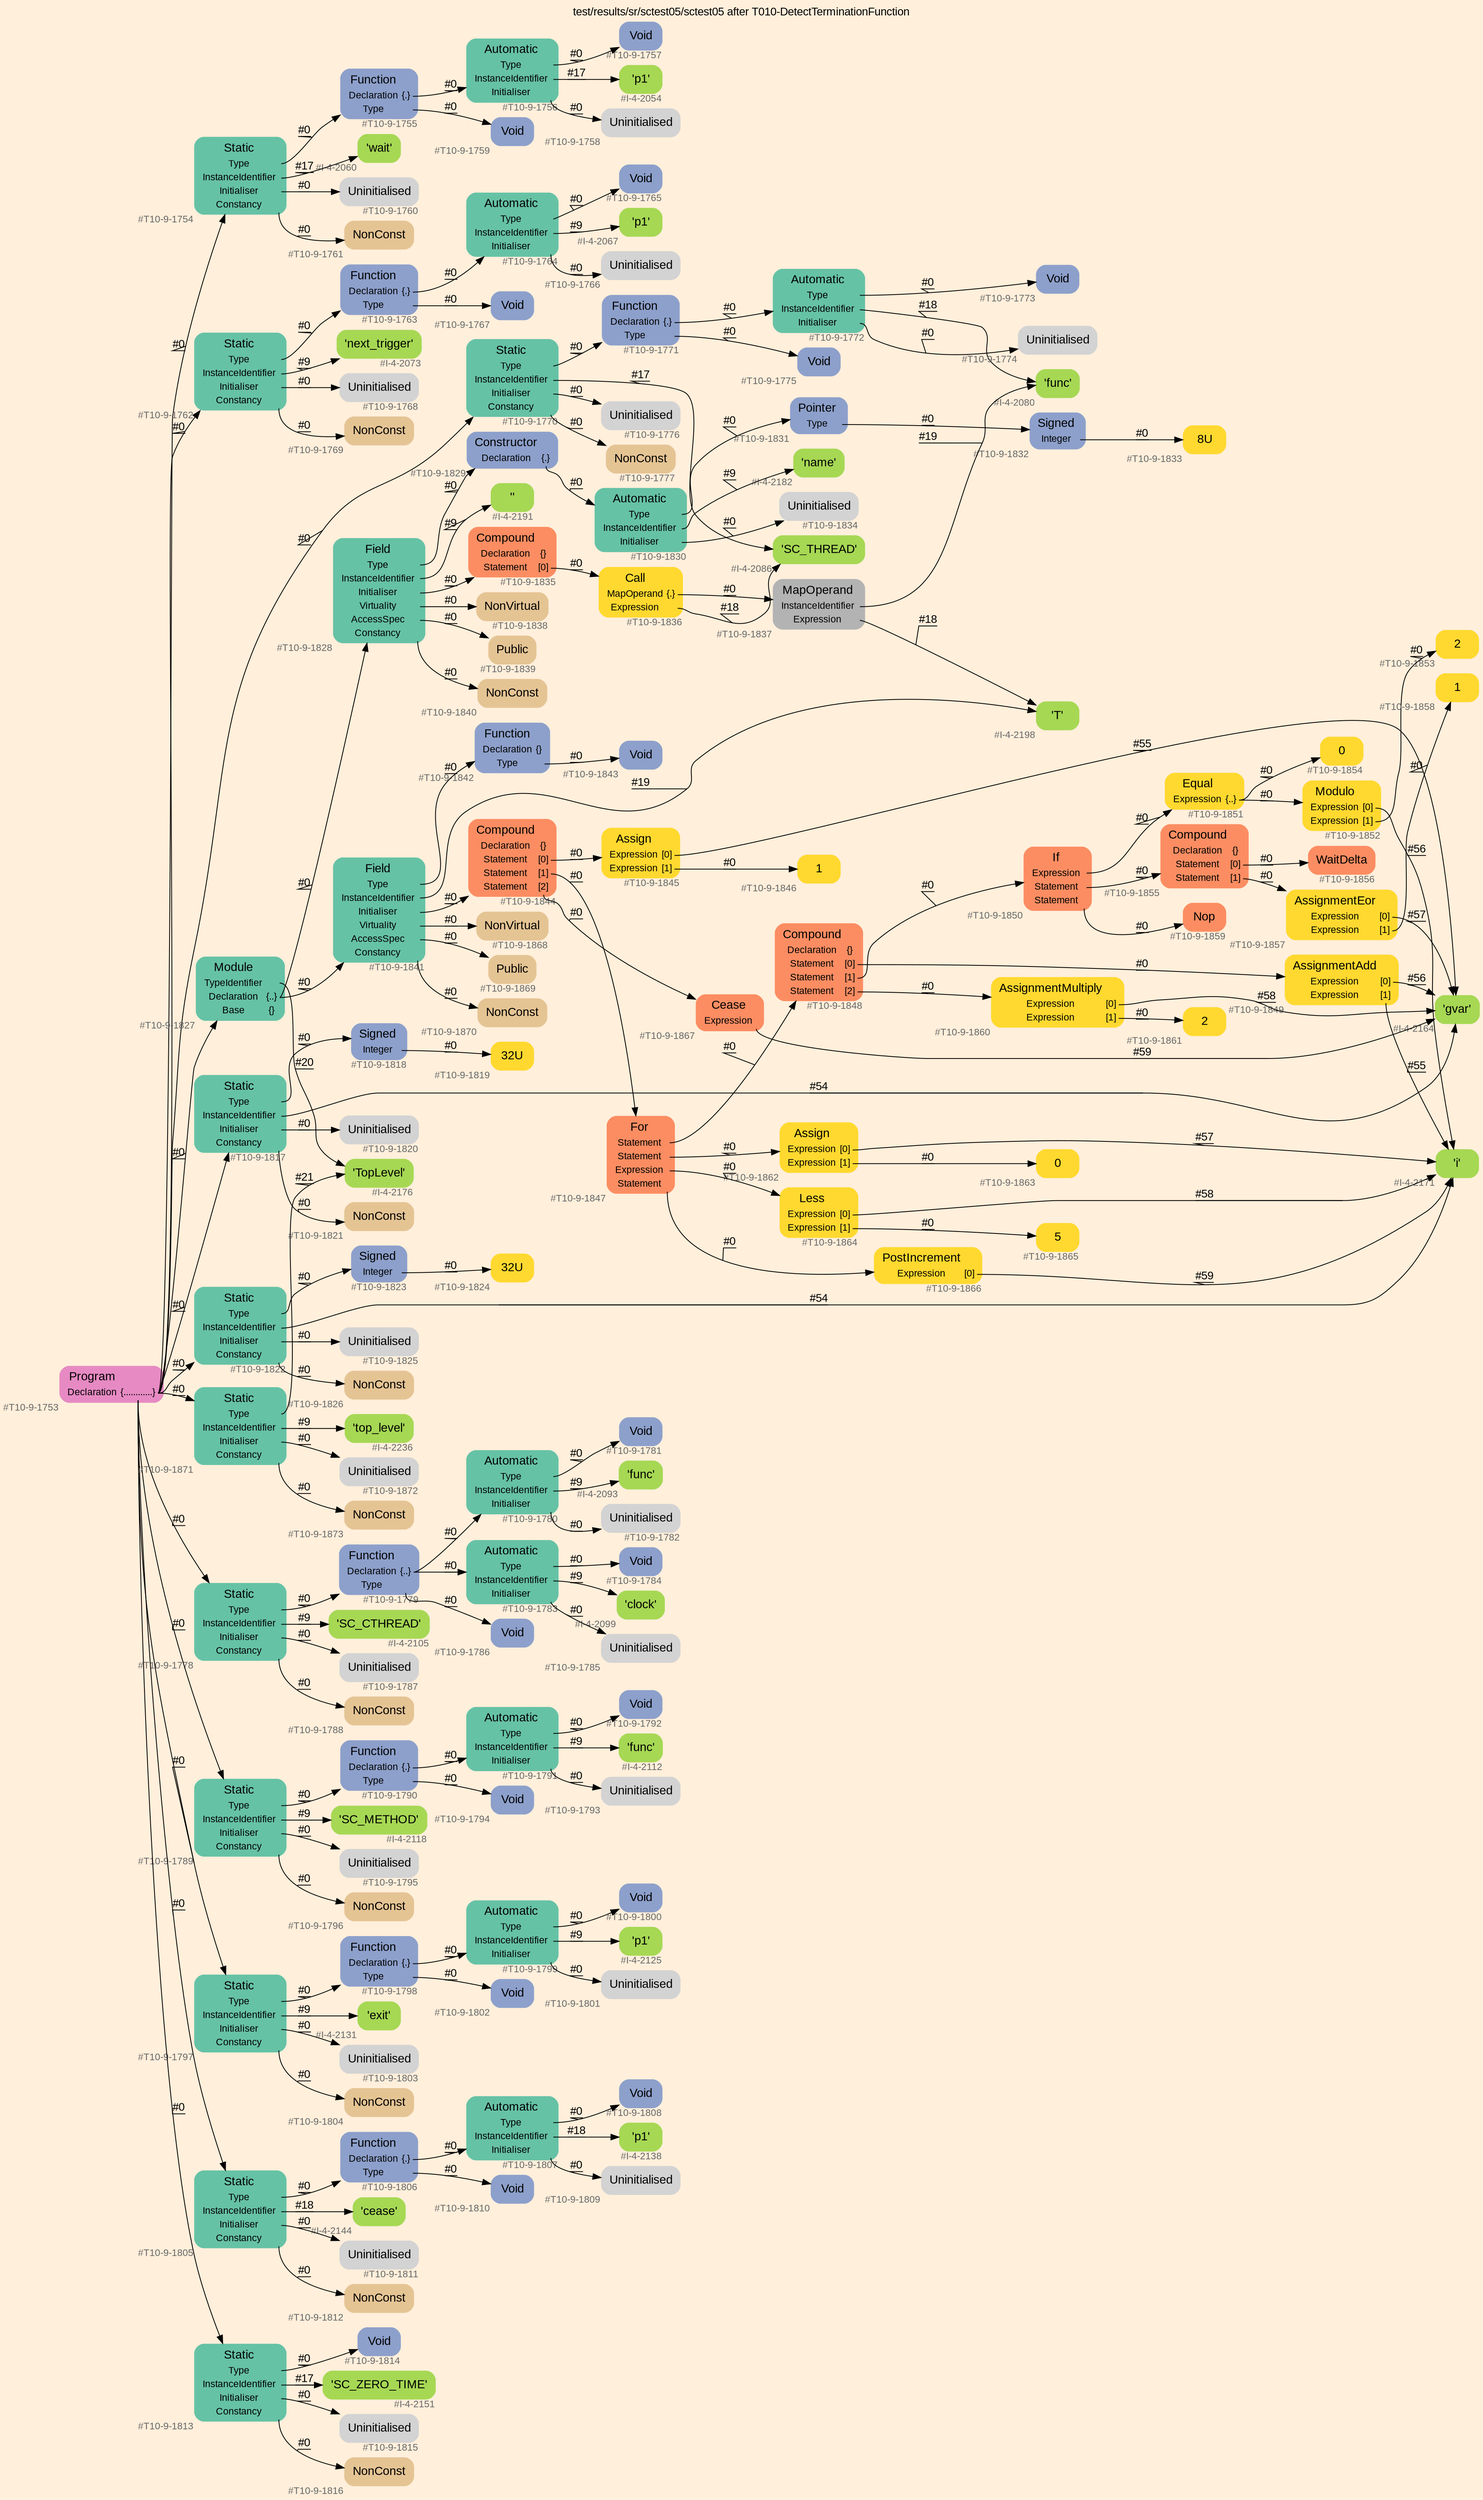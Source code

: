 digraph "test/results/sr/sctest05/sctest05 after T010-DetectTerminationFunction" {
label = "test/results/sr/sctest05/sctest05 after T010-DetectTerminationFunction"
labelloc = t
graph [
    rankdir = "LR"
    ranksep = 0.3
    bgcolor = antiquewhite1
    color = black
    fontcolor = black
    fontname = "Arial"
];
node [
    fontname = "Arial"
];
edge [
    fontname = "Arial"
];

// -------------------- node figure --------------------
// -------- block #T10-9-1753 ----------
"#T10-9-1753" [
    fillcolor = "/set28/4"
    xlabel = "#T10-9-1753"
    fontsize = "12"
    fontcolor = grey40
    shape = "plaintext"
    label = <<TABLE BORDER="0" CELLBORDER="0" CELLSPACING="0">
     <TR><TD><FONT COLOR="black" POINT-SIZE="15">Program</FONT></TD></TR>
     <TR><TD><FONT COLOR="black" POINT-SIZE="12">Declaration</FONT></TD><TD PORT="port0"><FONT COLOR="black" POINT-SIZE="12">{............}</FONT></TD></TR>
    </TABLE>>
    style = "rounded,filled"
];

// -------- block #T10-9-1754 ----------
"#T10-9-1754" [
    fillcolor = "/set28/1"
    xlabel = "#T10-9-1754"
    fontsize = "12"
    fontcolor = grey40
    shape = "plaintext"
    label = <<TABLE BORDER="0" CELLBORDER="0" CELLSPACING="0">
     <TR><TD><FONT COLOR="black" POINT-SIZE="15">Static</FONT></TD></TR>
     <TR><TD><FONT COLOR="black" POINT-SIZE="12">Type</FONT></TD><TD PORT="port0"></TD></TR>
     <TR><TD><FONT COLOR="black" POINT-SIZE="12">InstanceIdentifier</FONT></TD><TD PORT="port1"></TD></TR>
     <TR><TD><FONT COLOR="black" POINT-SIZE="12">Initialiser</FONT></TD><TD PORT="port2"></TD></TR>
     <TR><TD><FONT COLOR="black" POINT-SIZE="12">Constancy</FONT></TD><TD PORT="port3"></TD></TR>
    </TABLE>>
    style = "rounded,filled"
];

// -------- block #T10-9-1755 ----------
"#T10-9-1755" [
    fillcolor = "/set28/3"
    xlabel = "#T10-9-1755"
    fontsize = "12"
    fontcolor = grey40
    shape = "plaintext"
    label = <<TABLE BORDER="0" CELLBORDER="0" CELLSPACING="0">
     <TR><TD><FONT COLOR="black" POINT-SIZE="15">Function</FONT></TD></TR>
     <TR><TD><FONT COLOR="black" POINT-SIZE="12">Declaration</FONT></TD><TD PORT="port0"><FONT COLOR="black" POINT-SIZE="12">{.}</FONT></TD></TR>
     <TR><TD><FONT COLOR="black" POINT-SIZE="12">Type</FONT></TD><TD PORT="port1"></TD></TR>
    </TABLE>>
    style = "rounded,filled"
];

// -------- block #T10-9-1756 ----------
"#T10-9-1756" [
    fillcolor = "/set28/1"
    xlabel = "#T10-9-1756"
    fontsize = "12"
    fontcolor = grey40
    shape = "plaintext"
    label = <<TABLE BORDER="0" CELLBORDER="0" CELLSPACING="0">
     <TR><TD><FONT COLOR="black" POINT-SIZE="15">Automatic</FONT></TD></TR>
     <TR><TD><FONT COLOR="black" POINT-SIZE="12">Type</FONT></TD><TD PORT="port0"></TD></TR>
     <TR><TD><FONT COLOR="black" POINT-SIZE="12">InstanceIdentifier</FONT></TD><TD PORT="port1"></TD></TR>
     <TR><TD><FONT COLOR="black" POINT-SIZE="12">Initialiser</FONT></TD><TD PORT="port2"></TD></TR>
    </TABLE>>
    style = "rounded,filled"
];

// -------- block #T10-9-1757 ----------
"#T10-9-1757" [
    fillcolor = "/set28/3"
    xlabel = "#T10-9-1757"
    fontsize = "12"
    fontcolor = grey40
    shape = "plaintext"
    label = <<TABLE BORDER="0" CELLBORDER="0" CELLSPACING="0">
     <TR><TD><FONT COLOR="black" POINT-SIZE="15">Void</FONT></TD></TR>
    </TABLE>>
    style = "rounded,filled"
];

// -------- block #I-4-2054 ----------
"#I-4-2054" [
    fillcolor = "/set28/5"
    xlabel = "#I-4-2054"
    fontsize = "12"
    fontcolor = grey40
    shape = "plaintext"
    label = <<TABLE BORDER="0" CELLBORDER="0" CELLSPACING="0">
     <TR><TD><FONT COLOR="black" POINT-SIZE="15">'p1'</FONT></TD></TR>
    </TABLE>>
    style = "rounded,filled"
];

// -------- block #T10-9-1758 ----------
"#T10-9-1758" [
    xlabel = "#T10-9-1758"
    fontsize = "12"
    fontcolor = grey40
    shape = "plaintext"
    label = <<TABLE BORDER="0" CELLBORDER="0" CELLSPACING="0">
     <TR><TD><FONT COLOR="black" POINT-SIZE="15">Uninitialised</FONT></TD></TR>
    </TABLE>>
    style = "rounded,filled"
];

// -------- block #T10-9-1759 ----------
"#T10-9-1759" [
    fillcolor = "/set28/3"
    xlabel = "#T10-9-1759"
    fontsize = "12"
    fontcolor = grey40
    shape = "plaintext"
    label = <<TABLE BORDER="0" CELLBORDER="0" CELLSPACING="0">
     <TR><TD><FONT COLOR="black" POINT-SIZE="15">Void</FONT></TD></TR>
    </TABLE>>
    style = "rounded,filled"
];

// -------- block #I-4-2060 ----------
"#I-4-2060" [
    fillcolor = "/set28/5"
    xlabel = "#I-4-2060"
    fontsize = "12"
    fontcolor = grey40
    shape = "plaintext"
    label = <<TABLE BORDER="0" CELLBORDER="0" CELLSPACING="0">
     <TR><TD><FONT COLOR="black" POINT-SIZE="15">'wait'</FONT></TD></TR>
    </TABLE>>
    style = "rounded,filled"
];

// -------- block #T10-9-1760 ----------
"#T10-9-1760" [
    xlabel = "#T10-9-1760"
    fontsize = "12"
    fontcolor = grey40
    shape = "plaintext"
    label = <<TABLE BORDER="0" CELLBORDER="0" CELLSPACING="0">
     <TR><TD><FONT COLOR="black" POINT-SIZE="15">Uninitialised</FONT></TD></TR>
    </TABLE>>
    style = "rounded,filled"
];

// -------- block #T10-9-1761 ----------
"#T10-9-1761" [
    fillcolor = "/set28/7"
    xlabel = "#T10-9-1761"
    fontsize = "12"
    fontcolor = grey40
    shape = "plaintext"
    label = <<TABLE BORDER="0" CELLBORDER="0" CELLSPACING="0">
     <TR><TD><FONT COLOR="black" POINT-SIZE="15">NonConst</FONT></TD></TR>
    </TABLE>>
    style = "rounded,filled"
];

// -------- block #T10-9-1762 ----------
"#T10-9-1762" [
    fillcolor = "/set28/1"
    xlabel = "#T10-9-1762"
    fontsize = "12"
    fontcolor = grey40
    shape = "plaintext"
    label = <<TABLE BORDER="0" CELLBORDER="0" CELLSPACING="0">
     <TR><TD><FONT COLOR="black" POINT-SIZE="15">Static</FONT></TD></TR>
     <TR><TD><FONT COLOR="black" POINT-SIZE="12">Type</FONT></TD><TD PORT="port0"></TD></TR>
     <TR><TD><FONT COLOR="black" POINT-SIZE="12">InstanceIdentifier</FONT></TD><TD PORT="port1"></TD></TR>
     <TR><TD><FONT COLOR="black" POINT-SIZE="12">Initialiser</FONT></TD><TD PORT="port2"></TD></TR>
     <TR><TD><FONT COLOR="black" POINT-SIZE="12">Constancy</FONT></TD><TD PORT="port3"></TD></TR>
    </TABLE>>
    style = "rounded,filled"
];

// -------- block #T10-9-1763 ----------
"#T10-9-1763" [
    fillcolor = "/set28/3"
    xlabel = "#T10-9-1763"
    fontsize = "12"
    fontcolor = grey40
    shape = "plaintext"
    label = <<TABLE BORDER="0" CELLBORDER="0" CELLSPACING="0">
     <TR><TD><FONT COLOR="black" POINT-SIZE="15">Function</FONT></TD></TR>
     <TR><TD><FONT COLOR="black" POINT-SIZE="12">Declaration</FONT></TD><TD PORT="port0"><FONT COLOR="black" POINT-SIZE="12">{.}</FONT></TD></TR>
     <TR><TD><FONT COLOR="black" POINT-SIZE="12">Type</FONT></TD><TD PORT="port1"></TD></TR>
    </TABLE>>
    style = "rounded,filled"
];

// -------- block #T10-9-1764 ----------
"#T10-9-1764" [
    fillcolor = "/set28/1"
    xlabel = "#T10-9-1764"
    fontsize = "12"
    fontcolor = grey40
    shape = "plaintext"
    label = <<TABLE BORDER="0" CELLBORDER="0" CELLSPACING="0">
     <TR><TD><FONT COLOR="black" POINT-SIZE="15">Automatic</FONT></TD></TR>
     <TR><TD><FONT COLOR="black" POINT-SIZE="12">Type</FONT></TD><TD PORT="port0"></TD></TR>
     <TR><TD><FONT COLOR="black" POINT-SIZE="12">InstanceIdentifier</FONT></TD><TD PORT="port1"></TD></TR>
     <TR><TD><FONT COLOR="black" POINT-SIZE="12">Initialiser</FONT></TD><TD PORT="port2"></TD></TR>
    </TABLE>>
    style = "rounded,filled"
];

// -------- block #T10-9-1765 ----------
"#T10-9-1765" [
    fillcolor = "/set28/3"
    xlabel = "#T10-9-1765"
    fontsize = "12"
    fontcolor = grey40
    shape = "plaintext"
    label = <<TABLE BORDER="0" CELLBORDER="0" CELLSPACING="0">
     <TR><TD><FONT COLOR="black" POINT-SIZE="15">Void</FONT></TD></TR>
    </TABLE>>
    style = "rounded,filled"
];

// -------- block #I-4-2067 ----------
"#I-4-2067" [
    fillcolor = "/set28/5"
    xlabel = "#I-4-2067"
    fontsize = "12"
    fontcolor = grey40
    shape = "plaintext"
    label = <<TABLE BORDER="0" CELLBORDER="0" CELLSPACING="0">
     <TR><TD><FONT COLOR="black" POINT-SIZE="15">'p1'</FONT></TD></TR>
    </TABLE>>
    style = "rounded,filled"
];

// -------- block #T10-9-1766 ----------
"#T10-9-1766" [
    xlabel = "#T10-9-1766"
    fontsize = "12"
    fontcolor = grey40
    shape = "plaintext"
    label = <<TABLE BORDER="0" CELLBORDER="0" CELLSPACING="0">
     <TR><TD><FONT COLOR="black" POINT-SIZE="15">Uninitialised</FONT></TD></TR>
    </TABLE>>
    style = "rounded,filled"
];

// -------- block #T10-9-1767 ----------
"#T10-9-1767" [
    fillcolor = "/set28/3"
    xlabel = "#T10-9-1767"
    fontsize = "12"
    fontcolor = grey40
    shape = "plaintext"
    label = <<TABLE BORDER="0" CELLBORDER="0" CELLSPACING="0">
     <TR><TD><FONT COLOR="black" POINT-SIZE="15">Void</FONT></TD></TR>
    </TABLE>>
    style = "rounded,filled"
];

// -------- block #I-4-2073 ----------
"#I-4-2073" [
    fillcolor = "/set28/5"
    xlabel = "#I-4-2073"
    fontsize = "12"
    fontcolor = grey40
    shape = "plaintext"
    label = <<TABLE BORDER="0" CELLBORDER="0" CELLSPACING="0">
     <TR><TD><FONT COLOR="black" POINT-SIZE="15">'next_trigger'</FONT></TD></TR>
    </TABLE>>
    style = "rounded,filled"
];

// -------- block #T10-9-1768 ----------
"#T10-9-1768" [
    xlabel = "#T10-9-1768"
    fontsize = "12"
    fontcolor = grey40
    shape = "plaintext"
    label = <<TABLE BORDER="0" CELLBORDER="0" CELLSPACING="0">
     <TR><TD><FONT COLOR="black" POINT-SIZE="15">Uninitialised</FONT></TD></TR>
    </TABLE>>
    style = "rounded,filled"
];

// -------- block #T10-9-1769 ----------
"#T10-9-1769" [
    fillcolor = "/set28/7"
    xlabel = "#T10-9-1769"
    fontsize = "12"
    fontcolor = grey40
    shape = "plaintext"
    label = <<TABLE BORDER="0" CELLBORDER="0" CELLSPACING="0">
     <TR><TD><FONT COLOR="black" POINT-SIZE="15">NonConst</FONT></TD></TR>
    </TABLE>>
    style = "rounded,filled"
];

// -------- block #T10-9-1770 ----------
"#T10-9-1770" [
    fillcolor = "/set28/1"
    xlabel = "#T10-9-1770"
    fontsize = "12"
    fontcolor = grey40
    shape = "plaintext"
    label = <<TABLE BORDER="0" CELLBORDER="0" CELLSPACING="0">
     <TR><TD><FONT COLOR="black" POINT-SIZE="15">Static</FONT></TD></TR>
     <TR><TD><FONT COLOR="black" POINT-SIZE="12">Type</FONT></TD><TD PORT="port0"></TD></TR>
     <TR><TD><FONT COLOR="black" POINT-SIZE="12">InstanceIdentifier</FONT></TD><TD PORT="port1"></TD></TR>
     <TR><TD><FONT COLOR="black" POINT-SIZE="12">Initialiser</FONT></TD><TD PORT="port2"></TD></TR>
     <TR><TD><FONT COLOR="black" POINT-SIZE="12">Constancy</FONT></TD><TD PORT="port3"></TD></TR>
    </TABLE>>
    style = "rounded,filled"
];

// -------- block #T10-9-1771 ----------
"#T10-9-1771" [
    fillcolor = "/set28/3"
    xlabel = "#T10-9-1771"
    fontsize = "12"
    fontcolor = grey40
    shape = "plaintext"
    label = <<TABLE BORDER="0" CELLBORDER="0" CELLSPACING="0">
     <TR><TD><FONT COLOR="black" POINT-SIZE="15">Function</FONT></TD></TR>
     <TR><TD><FONT COLOR="black" POINT-SIZE="12">Declaration</FONT></TD><TD PORT="port0"><FONT COLOR="black" POINT-SIZE="12">{.}</FONT></TD></TR>
     <TR><TD><FONT COLOR="black" POINT-SIZE="12">Type</FONT></TD><TD PORT="port1"></TD></TR>
    </TABLE>>
    style = "rounded,filled"
];

// -------- block #T10-9-1772 ----------
"#T10-9-1772" [
    fillcolor = "/set28/1"
    xlabel = "#T10-9-1772"
    fontsize = "12"
    fontcolor = grey40
    shape = "plaintext"
    label = <<TABLE BORDER="0" CELLBORDER="0" CELLSPACING="0">
     <TR><TD><FONT COLOR="black" POINT-SIZE="15">Automatic</FONT></TD></TR>
     <TR><TD><FONT COLOR="black" POINT-SIZE="12">Type</FONT></TD><TD PORT="port0"></TD></TR>
     <TR><TD><FONT COLOR="black" POINT-SIZE="12">InstanceIdentifier</FONT></TD><TD PORT="port1"></TD></TR>
     <TR><TD><FONT COLOR="black" POINT-SIZE="12">Initialiser</FONT></TD><TD PORT="port2"></TD></TR>
    </TABLE>>
    style = "rounded,filled"
];

// -------- block #T10-9-1773 ----------
"#T10-9-1773" [
    fillcolor = "/set28/3"
    xlabel = "#T10-9-1773"
    fontsize = "12"
    fontcolor = grey40
    shape = "plaintext"
    label = <<TABLE BORDER="0" CELLBORDER="0" CELLSPACING="0">
     <TR><TD><FONT COLOR="black" POINT-SIZE="15">Void</FONT></TD></TR>
    </TABLE>>
    style = "rounded,filled"
];

// -------- block #I-4-2080 ----------
"#I-4-2080" [
    fillcolor = "/set28/5"
    xlabel = "#I-4-2080"
    fontsize = "12"
    fontcolor = grey40
    shape = "plaintext"
    label = <<TABLE BORDER="0" CELLBORDER="0" CELLSPACING="0">
     <TR><TD><FONT COLOR="black" POINT-SIZE="15">'func'</FONT></TD></TR>
    </TABLE>>
    style = "rounded,filled"
];

// -------- block #T10-9-1774 ----------
"#T10-9-1774" [
    xlabel = "#T10-9-1774"
    fontsize = "12"
    fontcolor = grey40
    shape = "plaintext"
    label = <<TABLE BORDER="0" CELLBORDER="0" CELLSPACING="0">
     <TR><TD><FONT COLOR="black" POINT-SIZE="15">Uninitialised</FONT></TD></TR>
    </TABLE>>
    style = "rounded,filled"
];

// -------- block #T10-9-1775 ----------
"#T10-9-1775" [
    fillcolor = "/set28/3"
    xlabel = "#T10-9-1775"
    fontsize = "12"
    fontcolor = grey40
    shape = "plaintext"
    label = <<TABLE BORDER="0" CELLBORDER="0" CELLSPACING="0">
     <TR><TD><FONT COLOR="black" POINT-SIZE="15">Void</FONT></TD></TR>
    </TABLE>>
    style = "rounded,filled"
];

// -------- block #I-4-2086 ----------
"#I-4-2086" [
    fillcolor = "/set28/5"
    xlabel = "#I-4-2086"
    fontsize = "12"
    fontcolor = grey40
    shape = "plaintext"
    label = <<TABLE BORDER="0" CELLBORDER="0" CELLSPACING="0">
     <TR><TD><FONT COLOR="black" POINT-SIZE="15">'SC_THREAD'</FONT></TD></TR>
    </TABLE>>
    style = "rounded,filled"
];

// -------- block #T10-9-1776 ----------
"#T10-9-1776" [
    xlabel = "#T10-9-1776"
    fontsize = "12"
    fontcolor = grey40
    shape = "plaintext"
    label = <<TABLE BORDER="0" CELLBORDER="0" CELLSPACING="0">
     <TR><TD><FONT COLOR="black" POINT-SIZE="15">Uninitialised</FONT></TD></TR>
    </TABLE>>
    style = "rounded,filled"
];

// -------- block #T10-9-1777 ----------
"#T10-9-1777" [
    fillcolor = "/set28/7"
    xlabel = "#T10-9-1777"
    fontsize = "12"
    fontcolor = grey40
    shape = "plaintext"
    label = <<TABLE BORDER="0" CELLBORDER="0" CELLSPACING="0">
     <TR><TD><FONT COLOR="black" POINT-SIZE="15">NonConst</FONT></TD></TR>
    </TABLE>>
    style = "rounded,filled"
];

// -------- block #T10-9-1778 ----------
"#T10-9-1778" [
    fillcolor = "/set28/1"
    xlabel = "#T10-9-1778"
    fontsize = "12"
    fontcolor = grey40
    shape = "plaintext"
    label = <<TABLE BORDER="0" CELLBORDER="0" CELLSPACING="0">
     <TR><TD><FONT COLOR="black" POINT-SIZE="15">Static</FONT></TD></TR>
     <TR><TD><FONT COLOR="black" POINT-SIZE="12">Type</FONT></TD><TD PORT="port0"></TD></TR>
     <TR><TD><FONT COLOR="black" POINT-SIZE="12">InstanceIdentifier</FONT></TD><TD PORT="port1"></TD></TR>
     <TR><TD><FONT COLOR="black" POINT-SIZE="12">Initialiser</FONT></TD><TD PORT="port2"></TD></TR>
     <TR><TD><FONT COLOR="black" POINT-SIZE="12">Constancy</FONT></TD><TD PORT="port3"></TD></TR>
    </TABLE>>
    style = "rounded,filled"
];

// -------- block #T10-9-1779 ----------
"#T10-9-1779" [
    fillcolor = "/set28/3"
    xlabel = "#T10-9-1779"
    fontsize = "12"
    fontcolor = grey40
    shape = "plaintext"
    label = <<TABLE BORDER="0" CELLBORDER="0" CELLSPACING="0">
     <TR><TD><FONT COLOR="black" POINT-SIZE="15">Function</FONT></TD></TR>
     <TR><TD><FONT COLOR="black" POINT-SIZE="12">Declaration</FONT></TD><TD PORT="port0"><FONT COLOR="black" POINT-SIZE="12">{..}</FONT></TD></TR>
     <TR><TD><FONT COLOR="black" POINT-SIZE="12">Type</FONT></TD><TD PORT="port1"></TD></TR>
    </TABLE>>
    style = "rounded,filled"
];

// -------- block #T10-9-1780 ----------
"#T10-9-1780" [
    fillcolor = "/set28/1"
    xlabel = "#T10-9-1780"
    fontsize = "12"
    fontcolor = grey40
    shape = "plaintext"
    label = <<TABLE BORDER="0" CELLBORDER="0" CELLSPACING="0">
     <TR><TD><FONT COLOR="black" POINT-SIZE="15">Automatic</FONT></TD></TR>
     <TR><TD><FONT COLOR="black" POINT-SIZE="12">Type</FONT></TD><TD PORT="port0"></TD></TR>
     <TR><TD><FONT COLOR="black" POINT-SIZE="12">InstanceIdentifier</FONT></TD><TD PORT="port1"></TD></TR>
     <TR><TD><FONT COLOR="black" POINT-SIZE="12">Initialiser</FONT></TD><TD PORT="port2"></TD></TR>
    </TABLE>>
    style = "rounded,filled"
];

// -------- block #T10-9-1781 ----------
"#T10-9-1781" [
    fillcolor = "/set28/3"
    xlabel = "#T10-9-1781"
    fontsize = "12"
    fontcolor = grey40
    shape = "plaintext"
    label = <<TABLE BORDER="0" CELLBORDER="0" CELLSPACING="0">
     <TR><TD><FONT COLOR="black" POINT-SIZE="15">Void</FONT></TD></TR>
    </TABLE>>
    style = "rounded,filled"
];

// -------- block #I-4-2093 ----------
"#I-4-2093" [
    fillcolor = "/set28/5"
    xlabel = "#I-4-2093"
    fontsize = "12"
    fontcolor = grey40
    shape = "plaintext"
    label = <<TABLE BORDER="0" CELLBORDER="0" CELLSPACING="0">
     <TR><TD><FONT COLOR="black" POINT-SIZE="15">'func'</FONT></TD></TR>
    </TABLE>>
    style = "rounded,filled"
];

// -------- block #T10-9-1782 ----------
"#T10-9-1782" [
    xlabel = "#T10-9-1782"
    fontsize = "12"
    fontcolor = grey40
    shape = "plaintext"
    label = <<TABLE BORDER="0" CELLBORDER="0" CELLSPACING="0">
     <TR><TD><FONT COLOR="black" POINT-SIZE="15">Uninitialised</FONT></TD></TR>
    </TABLE>>
    style = "rounded,filled"
];

// -------- block #T10-9-1783 ----------
"#T10-9-1783" [
    fillcolor = "/set28/1"
    xlabel = "#T10-9-1783"
    fontsize = "12"
    fontcolor = grey40
    shape = "plaintext"
    label = <<TABLE BORDER="0" CELLBORDER="0" CELLSPACING="0">
     <TR><TD><FONT COLOR="black" POINT-SIZE="15">Automatic</FONT></TD></TR>
     <TR><TD><FONT COLOR="black" POINT-SIZE="12">Type</FONT></TD><TD PORT="port0"></TD></TR>
     <TR><TD><FONT COLOR="black" POINT-SIZE="12">InstanceIdentifier</FONT></TD><TD PORT="port1"></TD></TR>
     <TR><TD><FONT COLOR="black" POINT-SIZE="12">Initialiser</FONT></TD><TD PORT="port2"></TD></TR>
    </TABLE>>
    style = "rounded,filled"
];

// -------- block #T10-9-1784 ----------
"#T10-9-1784" [
    fillcolor = "/set28/3"
    xlabel = "#T10-9-1784"
    fontsize = "12"
    fontcolor = grey40
    shape = "plaintext"
    label = <<TABLE BORDER="0" CELLBORDER="0" CELLSPACING="0">
     <TR><TD><FONT COLOR="black" POINT-SIZE="15">Void</FONT></TD></TR>
    </TABLE>>
    style = "rounded,filled"
];

// -------- block #I-4-2099 ----------
"#I-4-2099" [
    fillcolor = "/set28/5"
    xlabel = "#I-4-2099"
    fontsize = "12"
    fontcolor = grey40
    shape = "plaintext"
    label = <<TABLE BORDER="0" CELLBORDER="0" CELLSPACING="0">
     <TR><TD><FONT COLOR="black" POINT-SIZE="15">'clock'</FONT></TD></TR>
    </TABLE>>
    style = "rounded,filled"
];

// -------- block #T10-9-1785 ----------
"#T10-9-1785" [
    xlabel = "#T10-9-1785"
    fontsize = "12"
    fontcolor = grey40
    shape = "plaintext"
    label = <<TABLE BORDER="0" CELLBORDER="0" CELLSPACING="0">
     <TR><TD><FONT COLOR="black" POINT-SIZE="15">Uninitialised</FONT></TD></TR>
    </TABLE>>
    style = "rounded,filled"
];

// -------- block #T10-9-1786 ----------
"#T10-9-1786" [
    fillcolor = "/set28/3"
    xlabel = "#T10-9-1786"
    fontsize = "12"
    fontcolor = grey40
    shape = "plaintext"
    label = <<TABLE BORDER="0" CELLBORDER="0" CELLSPACING="0">
     <TR><TD><FONT COLOR="black" POINT-SIZE="15">Void</FONT></TD></TR>
    </TABLE>>
    style = "rounded,filled"
];

// -------- block #I-4-2105 ----------
"#I-4-2105" [
    fillcolor = "/set28/5"
    xlabel = "#I-4-2105"
    fontsize = "12"
    fontcolor = grey40
    shape = "plaintext"
    label = <<TABLE BORDER="0" CELLBORDER="0" CELLSPACING="0">
     <TR><TD><FONT COLOR="black" POINT-SIZE="15">'SC_CTHREAD'</FONT></TD></TR>
    </TABLE>>
    style = "rounded,filled"
];

// -------- block #T10-9-1787 ----------
"#T10-9-1787" [
    xlabel = "#T10-9-1787"
    fontsize = "12"
    fontcolor = grey40
    shape = "plaintext"
    label = <<TABLE BORDER="0" CELLBORDER="0" CELLSPACING="0">
     <TR><TD><FONT COLOR="black" POINT-SIZE="15">Uninitialised</FONT></TD></TR>
    </TABLE>>
    style = "rounded,filled"
];

// -------- block #T10-9-1788 ----------
"#T10-9-1788" [
    fillcolor = "/set28/7"
    xlabel = "#T10-9-1788"
    fontsize = "12"
    fontcolor = grey40
    shape = "plaintext"
    label = <<TABLE BORDER="0" CELLBORDER="0" CELLSPACING="0">
     <TR><TD><FONT COLOR="black" POINT-SIZE="15">NonConst</FONT></TD></TR>
    </TABLE>>
    style = "rounded,filled"
];

// -------- block #T10-9-1789 ----------
"#T10-9-1789" [
    fillcolor = "/set28/1"
    xlabel = "#T10-9-1789"
    fontsize = "12"
    fontcolor = grey40
    shape = "plaintext"
    label = <<TABLE BORDER="0" CELLBORDER="0" CELLSPACING="0">
     <TR><TD><FONT COLOR="black" POINT-SIZE="15">Static</FONT></TD></TR>
     <TR><TD><FONT COLOR="black" POINT-SIZE="12">Type</FONT></TD><TD PORT="port0"></TD></TR>
     <TR><TD><FONT COLOR="black" POINT-SIZE="12">InstanceIdentifier</FONT></TD><TD PORT="port1"></TD></TR>
     <TR><TD><FONT COLOR="black" POINT-SIZE="12">Initialiser</FONT></TD><TD PORT="port2"></TD></TR>
     <TR><TD><FONT COLOR="black" POINT-SIZE="12">Constancy</FONT></TD><TD PORT="port3"></TD></TR>
    </TABLE>>
    style = "rounded,filled"
];

// -------- block #T10-9-1790 ----------
"#T10-9-1790" [
    fillcolor = "/set28/3"
    xlabel = "#T10-9-1790"
    fontsize = "12"
    fontcolor = grey40
    shape = "plaintext"
    label = <<TABLE BORDER="0" CELLBORDER="0" CELLSPACING="0">
     <TR><TD><FONT COLOR="black" POINT-SIZE="15">Function</FONT></TD></TR>
     <TR><TD><FONT COLOR="black" POINT-SIZE="12">Declaration</FONT></TD><TD PORT="port0"><FONT COLOR="black" POINT-SIZE="12">{.}</FONT></TD></TR>
     <TR><TD><FONT COLOR="black" POINT-SIZE="12">Type</FONT></TD><TD PORT="port1"></TD></TR>
    </TABLE>>
    style = "rounded,filled"
];

// -------- block #T10-9-1791 ----------
"#T10-9-1791" [
    fillcolor = "/set28/1"
    xlabel = "#T10-9-1791"
    fontsize = "12"
    fontcolor = grey40
    shape = "plaintext"
    label = <<TABLE BORDER="0" CELLBORDER="0" CELLSPACING="0">
     <TR><TD><FONT COLOR="black" POINT-SIZE="15">Automatic</FONT></TD></TR>
     <TR><TD><FONT COLOR="black" POINT-SIZE="12">Type</FONT></TD><TD PORT="port0"></TD></TR>
     <TR><TD><FONT COLOR="black" POINT-SIZE="12">InstanceIdentifier</FONT></TD><TD PORT="port1"></TD></TR>
     <TR><TD><FONT COLOR="black" POINT-SIZE="12">Initialiser</FONT></TD><TD PORT="port2"></TD></TR>
    </TABLE>>
    style = "rounded,filled"
];

// -------- block #T10-9-1792 ----------
"#T10-9-1792" [
    fillcolor = "/set28/3"
    xlabel = "#T10-9-1792"
    fontsize = "12"
    fontcolor = grey40
    shape = "plaintext"
    label = <<TABLE BORDER="0" CELLBORDER="0" CELLSPACING="0">
     <TR><TD><FONT COLOR="black" POINT-SIZE="15">Void</FONT></TD></TR>
    </TABLE>>
    style = "rounded,filled"
];

// -------- block #I-4-2112 ----------
"#I-4-2112" [
    fillcolor = "/set28/5"
    xlabel = "#I-4-2112"
    fontsize = "12"
    fontcolor = grey40
    shape = "plaintext"
    label = <<TABLE BORDER="0" CELLBORDER="0" CELLSPACING="0">
     <TR><TD><FONT COLOR="black" POINT-SIZE="15">'func'</FONT></TD></TR>
    </TABLE>>
    style = "rounded,filled"
];

// -------- block #T10-9-1793 ----------
"#T10-9-1793" [
    xlabel = "#T10-9-1793"
    fontsize = "12"
    fontcolor = grey40
    shape = "plaintext"
    label = <<TABLE BORDER="0" CELLBORDER="0" CELLSPACING="0">
     <TR><TD><FONT COLOR="black" POINT-SIZE="15">Uninitialised</FONT></TD></TR>
    </TABLE>>
    style = "rounded,filled"
];

// -------- block #T10-9-1794 ----------
"#T10-9-1794" [
    fillcolor = "/set28/3"
    xlabel = "#T10-9-1794"
    fontsize = "12"
    fontcolor = grey40
    shape = "plaintext"
    label = <<TABLE BORDER="0" CELLBORDER="0" CELLSPACING="0">
     <TR><TD><FONT COLOR="black" POINT-SIZE="15">Void</FONT></TD></TR>
    </TABLE>>
    style = "rounded,filled"
];

// -------- block #I-4-2118 ----------
"#I-4-2118" [
    fillcolor = "/set28/5"
    xlabel = "#I-4-2118"
    fontsize = "12"
    fontcolor = grey40
    shape = "plaintext"
    label = <<TABLE BORDER="0" CELLBORDER="0" CELLSPACING="0">
     <TR><TD><FONT COLOR="black" POINT-SIZE="15">'SC_METHOD'</FONT></TD></TR>
    </TABLE>>
    style = "rounded,filled"
];

// -------- block #T10-9-1795 ----------
"#T10-9-1795" [
    xlabel = "#T10-9-1795"
    fontsize = "12"
    fontcolor = grey40
    shape = "plaintext"
    label = <<TABLE BORDER="0" CELLBORDER="0" CELLSPACING="0">
     <TR><TD><FONT COLOR="black" POINT-SIZE="15">Uninitialised</FONT></TD></TR>
    </TABLE>>
    style = "rounded,filled"
];

// -------- block #T10-9-1796 ----------
"#T10-9-1796" [
    fillcolor = "/set28/7"
    xlabel = "#T10-9-1796"
    fontsize = "12"
    fontcolor = grey40
    shape = "plaintext"
    label = <<TABLE BORDER="0" CELLBORDER="0" CELLSPACING="0">
     <TR><TD><FONT COLOR="black" POINT-SIZE="15">NonConst</FONT></TD></TR>
    </TABLE>>
    style = "rounded,filled"
];

// -------- block #T10-9-1797 ----------
"#T10-9-1797" [
    fillcolor = "/set28/1"
    xlabel = "#T10-9-1797"
    fontsize = "12"
    fontcolor = grey40
    shape = "plaintext"
    label = <<TABLE BORDER="0" CELLBORDER="0" CELLSPACING="0">
     <TR><TD><FONT COLOR="black" POINT-SIZE="15">Static</FONT></TD></TR>
     <TR><TD><FONT COLOR="black" POINT-SIZE="12">Type</FONT></TD><TD PORT="port0"></TD></TR>
     <TR><TD><FONT COLOR="black" POINT-SIZE="12">InstanceIdentifier</FONT></TD><TD PORT="port1"></TD></TR>
     <TR><TD><FONT COLOR="black" POINT-SIZE="12">Initialiser</FONT></TD><TD PORT="port2"></TD></TR>
     <TR><TD><FONT COLOR="black" POINT-SIZE="12">Constancy</FONT></TD><TD PORT="port3"></TD></TR>
    </TABLE>>
    style = "rounded,filled"
];

// -------- block #T10-9-1798 ----------
"#T10-9-1798" [
    fillcolor = "/set28/3"
    xlabel = "#T10-9-1798"
    fontsize = "12"
    fontcolor = grey40
    shape = "plaintext"
    label = <<TABLE BORDER="0" CELLBORDER="0" CELLSPACING="0">
     <TR><TD><FONT COLOR="black" POINT-SIZE="15">Function</FONT></TD></TR>
     <TR><TD><FONT COLOR="black" POINT-SIZE="12">Declaration</FONT></TD><TD PORT="port0"><FONT COLOR="black" POINT-SIZE="12">{.}</FONT></TD></TR>
     <TR><TD><FONT COLOR="black" POINT-SIZE="12">Type</FONT></TD><TD PORT="port1"></TD></TR>
    </TABLE>>
    style = "rounded,filled"
];

// -------- block #T10-9-1799 ----------
"#T10-9-1799" [
    fillcolor = "/set28/1"
    xlabel = "#T10-9-1799"
    fontsize = "12"
    fontcolor = grey40
    shape = "plaintext"
    label = <<TABLE BORDER="0" CELLBORDER="0" CELLSPACING="0">
     <TR><TD><FONT COLOR="black" POINT-SIZE="15">Automatic</FONT></TD></TR>
     <TR><TD><FONT COLOR="black" POINT-SIZE="12">Type</FONT></TD><TD PORT="port0"></TD></TR>
     <TR><TD><FONT COLOR="black" POINT-SIZE="12">InstanceIdentifier</FONT></TD><TD PORT="port1"></TD></TR>
     <TR><TD><FONT COLOR="black" POINT-SIZE="12">Initialiser</FONT></TD><TD PORT="port2"></TD></TR>
    </TABLE>>
    style = "rounded,filled"
];

// -------- block #T10-9-1800 ----------
"#T10-9-1800" [
    fillcolor = "/set28/3"
    xlabel = "#T10-9-1800"
    fontsize = "12"
    fontcolor = grey40
    shape = "plaintext"
    label = <<TABLE BORDER="0" CELLBORDER="0" CELLSPACING="0">
     <TR><TD><FONT COLOR="black" POINT-SIZE="15">Void</FONT></TD></TR>
    </TABLE>>
    style = "rounded,filled"
];

// -------- block #I-4-2125 ----------
"#I-4-2125" [
    fillcolor = "/set28/5"
    xlabel = "#I-4-2125"
    fontsize = "12"
    fontcolor = grey40
    shape = "plaintext"
    label = <<TABLE BORDER="0" CELLBORDER="0" CELLSPACING="0">
     <TR><TD><FONT COLOR="black" POINT-SIZE="15">'p1'</FONT></TD></TR>
    </TABLE>>
    style = "rounded,filled"
];

// -------- block #T10-9-1801 ----------
"#T10-9-1801" [
    xlabel = "#T10-9-1801"
    fontsize = "12"
    fontcolor = grey40
    shape = "plaintext"
    label = <<TABLE BORDER="0" CELLBORDER="0" CELLSPACING="0">
     <TR><TD><FONT COLOR="black" POINT-SIZE="15">Uninitialised</FONT></TD></TR>
    </TABLE>>
    style = "rounded,filled"
];

// -------- block #T10-9-1802 ----------
"#T10-9-1802" [
    fillcolor = "/set28/3"
    xlabel = "#T10-9-1802"
    fontsize = "12"
    fontcolor = grey40
    shape = "plaintext"
    label = <<TABLE BORDER="0" CELLBORDER="0" CELLSPACING="0">
     <TR><TD><FONT COLOR="black" POINT-SIZE="15">Void</FONT></TD></TR>
    </TABLE>>
    style = "rounded,filled"
];

// -------- block #I-4-2131 ----------
"#I-4-2131" [
    fillcolor = "/set28/5"
    xlabel = "#I-4-2131"
    fontsize = "12"
    fontcolor = grey40
    shape = "plaintext"
    label = <<TABLE BORDER="0" CELLBORDER="0" CELLSPACING="0">
     <TR><TD><FONT COLOR="black" POINT-SIZE="15">'exit'</FONT></TD></TR>
    </TABLE>>
    style = "rounded,filled"
];

// -------- block #T10-9-1803 ----------
"#T10-9-1803" [
    xlabel = "#T10-9-1803"
    fontsize = "12"
    fontcolor = grey40
    shape = "plaintext"
    label = <<TABLE BORDER="0" CELLBORDER="0" CELLSPACING="0">
     <TR><TD><FONT COLOR="black" POINT-SIZE="15">Uninitialised</FONT></TD></TR>
    </TABLE>>
    style = "rounded,filled"
];

// -------- block #T10-9-1804 ----------
"#T10-9-1804" [
    fillcolor = "/set28/7"
    xlabel = "#T10-9-1804"
    fontsize = "12"
    fontcolor = grey40
    shape = "plaintext"
    label = <<TABLE BORDER="0" CELLBORDER="0" CELLSPACING="0">
     <TR><TD><FONT COLOR="black" POINT-SIZE="15">NonConst</FONT></TD></TR>
    </TABLE>>
    style = "rounded,filled"
];

// -------- block #T10-9-1805 ----------
"#T10-9-1805" [
    fillcolor = "/set28/1"
    xlabel = "#T10-9-1805"
    fontsize = "12"
    fontcolor = grey40
    shape = "plaintext"
    label = <<TABLE BORDER="0" CELLBORDER="0" CELLSPACING="0">
     <TR><TD><FONT COLOR="black" POINT-SIZE="15">Static</FONT></TD></TR>
     <TR><TD><FONT COLOR="black" POINT-SIZE="12">Type</FONT></TD><TD PORT="port0"></TD></TR>
     <TR><TD><FONT COLOR="black" POINT-SIZE="12">InstanceIdentifier</FONT></TD><TD PORT="port1"></TD></TR>
     <TR><TD><FONT COLOR="black" POINT-SIZE="12">Initialiser</FONT></TD><TD PORT="port2"></TD></TR>
     <TR><TD><FONT COLOR="black" POINT-SIZE="12">Constancy</FONT></TD><TD PORT="port3"></TD></TR>
    </TABLE>>
    style = "rounded,filled"
];

// -------- block #T10-9-1806 ----------
"#T10-9-1806" [
    fillcolor = "/set28/3"
    xlabel = "#T10-9-1806"
    fontsize = "12"
    fontcolor = grey40
    shape = "plaintext"
    label = <<TABLE BORDER="0" CELLBORDER="0" CELLSPACING="0">
     <TR><TD><FONT COLOR="black" POINT-SIZE="15">Function</FONT></TD></TR>
     <TR><TD><FONT COLOR="black" POINT-SIZE="12">Declaration</FONT></TD><TD PORT="port0"><FONT COLOR="black" POINT-SIZE="12">{.}</FONT></TD></TR>
     <TR><TD><FONT COLOR="black" POINT-SIZE="12">Type</FONT></TD><TD PORT="port1"></TD></TR>
    </TABLE>>
    style = "rounded,filled"
];

// -------- block #T10-9-1807 ----------
"#T10-9-1807" [
    fillcolor = "/set28/1"
    xlabel = "#T10-9-1807"
    fontsize = "12"
    fontcolor = grey40
    shape = "plaintext"
    label = <<TABLE BORDER="0" CELLBORDER="0" CELLSPACING="0">
     <TR><TD><FONT COLOR="black" POINT-SIZE="15">Automatic</FONT></TD></TR>
     <TR><TD><FONT COLOR="black" POINT-SIZE="12">Type</FONT></TD><TD PORT="port0"></TD></TR>
     <TR><TD><FONT COLOR="black" POINT-SIZE="12">InstanceIdentifier</FONT></TD><TD PORT="port1"></TD></TR>
     <TR><TD><FONT COLOR="black" POINT-SIZE="12">Initialiser</FONT></TD><TD PORT="port2"></TD></TR>
    </TABLE>>
    style = "rounded,filled"
];

// -------- block #T10-9-1808 ----------
"#T10-9-1808" [
    fillcolor = "/set28/3"
    xlabel = "#T10-9-1808"
    fontsize = "12"
    fontcolor = grey40
    shape = "plaintext"
    label = <<TABLE BORDER="0" CELLBORDER="0" CELLSPACING="0">
     <TR><TD><FONT COLOR="black" POINT-SIZE="15">Void</FONT></TD></TR>
    </TABLE>>
    style = "rounded,filled"
];

// -------- block #I-4-2138 ----------
"#I-4-2138" [
    fillcolor = "/set28/5"
    xlabel = "#I-4-2138"
    fontsize = "12"
    fontcolor = grey40
    shape = "plaintext"
    label = <<TABLE BORDER="0" CELLBORDER="0" CELLSPACING="0">
     <TR><TD><FONT COLOR="black" POINT-SIZE="15">'p1'</FONT></TD></TR>
    </TABLE>>
    style = "rounded,filled"
];

// -------- block #T10-9-1809 ----------
"#T10-9-1809" [
    xlabel = "#T10-9-1809"
    fontsize = "12"
    fontcolor = grey40
    shape = "plaintext"
    label = <<TABLE BORDER="0" CELLBORDER="0" CELLSPACING="0">
     <TR><TD><FONT COLOR="black" POINT-SIZE="15">Uninitialised</FONT></TD></TR>
    </TABLE>>
    style = "rounded,filled"
];

// -------- block #T10-9-1810 ----------
"#T10-9-1810" [
    fillcolor = "/set28/3"
    xlabel = "#T10-9-1810"
    fontsize = "12"
    fontcolor = grey40
    shape = "plaintext"
    label = <<TABLE BORDER="0" CELLBORDER="0" CELLSPACING="0">
     <TR><TD><FONT COLOR="black" POINT-SIZE="15">Void</FONT></TD></TR>
    </TABLE>>
    style = "rounded,filled"
];

// -------- block #I-4-2144 ----------
"#I-4-2144" [
    fillcolor = "/set28/5"
    xlabel = "#I-4-2144"
    fontsize = "12"
    fontcolor = grey40
    shape = "plaintext"
    label = <<TABLE BORDER="0" CELLBORDER="0" CELLSPACING="0">
     <TR><TD><FONT COLOR="black" POINT-SIZE="15">'cease'</FONT></TD></TR>
    </TABLE>>
    style = "rounded,filled"
];

// -------- block #T10-9-1811 ----------
"#T10-9-1811" [
    xlabel = "#T10-9-1811"
    fontsize = "12"
    fontcolor = grey40
    shape = "plaintext"
    label = <<TABLE BORDER="0" CELLBORDER="0" CELLSPACING="0">
     <TR><TD><FONT COLOR="black" POINT-SIZE="15">Uninitialised</FONT></TD></TR>
    </TABLE>>
    style = "rounded,filled"
];

// -------- block #T10-9-1812 ----------
"#T10-9-1812" [
    fillcolor = "/set28/7"
    xlabel = "#T10-9-1812"
    fontsize = "12"
    fontcolor = grey40
    shape = "plaintext"
    label = <<TABLE BORDER="0" CELLBORDER="0" CELLSPACING="0">
     <TR><TD><FONT COLOR="black" POINT-SIZE="15">NonConst</FONT></TD></TR>
    </TABLE>>
    style = "rounded,filled"
];

// -------- block #T10-9-1813 ----------
"#T10-9-1813" [
    fillcolor = "/set28/1"
    xlabel = "#T10-9-1813"
    fontsize = "12"
    fontcolor = grey40
    shape = "plaintext"
    label = <<TABLE BORDER="0" CELLBORDER="0" CELLSPACING="0">
     <TR><TD><FONT COLOR="black" POINT-SIZE="15">Static</FONT></TD></TR>
     <TR><TD><FONT COLOR="black" POINT-SIZE="12">Type</FONT></TD><TD PORT="port0"></TD></TR>
     <TR><TD><FONT COLOR="black" POINT-SIZE="12">InstanceIdentifier</FONT></TD><TD PORT="port1"></TD></TR>
     <TR><TD><FONT COLOR="black" POINT-SIZE="12">Initialiser</FONT></TD><TD PORT="port2"></TD></TR>
     <TR><TD><FONT COLOR="black" POINT-SIZE="12">Constancy</FONT></TD><TD PORT="port3"></TD></TR>
    </TABLE>>
    style = "rounded,filled"
];

// -------- block #T10-9-1814 ----------
"#T10-9-1814" [
    fillcolor = "/set28/3"
    xlabel = "#T10-9-1814"
    fontsize = "12"
    fontcolor = grey40
    shape = "plaintext"
    label = <<TABLE BORDER="0" CELLBORDER="0" CELLSPACING="0">
     <TR><TD><FONT COLOR="black" POINT-SIZE="15">Void</FONT></TD></TR>
    </TABLE>>
    style = "rounded,filled"
];

// -------- block #I-4-2151 ----------
"#I-4-2151" [
    fillcolor = "/set28/5"
    xlabel = "#I-4-2151"
    fontsize = "12"
    fontcolor = grey40
    shape = "plaintext"
    label = <<TABLE BORDER="0" CELLBORDER="0" CELLSPACING="0">
     <TR><TD><FONT COLOR="black" POINT-SIZE="15">'SC_ZERO_TIME'</FONT></TD></TR>
    </TABLE>>
    style = "rounded,filled"
];

// -------- block #T10-9-1815 ----------
"#T10-9-1815" [
    xlabel = "#T10-9-1815"
    fontsize = "12"
    fontcolor = grey40
    shape = "plaintext"
    label = <<TABLE BORDER="0" CELLBORDER="0" CELLSPACING="0">
     <TR><TD><FONT COLOR="black" POINT-SIZE="15">Uninitialised</FONT></TD></TR>
    </TABLE>>
    style = "rounded,filled"
];

// -------- block #T10-9-1816 ----------
"#T10-9-1816" [
    fillcolor = "/set28/7"
    xlabel = "#T10-9-1816"
    fontsize = "12"
    fontcolor = grey40
    shape = "plaintext"
    label = <<TABLE BORDER="0" CELLBORDER="0" CELLSPACING="0">
     <TR><TD><FONT COLOR="black" POINT-SIZE="15">NonConst</FONT></TD></TR>
    </TABLE>>
    style = "rounded,filled"
];

// -------- block #T10-9-1817 ----------
"#T10-9-1817" [
    fillcolor = "/set28/1"
    xlabel = "#T10-9-1817"
    fontsize = "12"
    fontcolor = grey40
    shape = "plaintext"
    label = <<TABLE BORDER="0" CELLBORDER="0" CELLSPACING="0">
     <TR><TD><FONT COLOR="black" POINT-SIZE="15">Static</FONT></TD></TR>
     <TR><TD><FONT COLOR="black" POINT-SIZE="12">Type</FONT></TD><TD PORT="port0"></TD></TR>
     <TR><TD><FONT COLOR="black" POINT-SIZE="12">InstanceIdentifier</FONT></TD><TD PORT="port1"></TD></TR>
     <TR><TD><FONT COLOR="black" POINT-SIZE="12">Initialiser</FONT></TD><TD PORT="port2"></TD></TR>
     <TR><TD><FONT COLOR="black" POINT-SIZE="12">Constancy</FONT></TD><TD PORT="port3"></TD></TR>
    </TABLE>>
    style = "rounded,filled"
];

// -------- block #T10-9-1818 ----------
"#T10-9-1818" [
    fillcolor = "/set28/3"
    xlabel = "#T10-9-1818"
    fontsize = "12"
    fontcolor = grey40
    shape = "plaintext"
    label = <<TABLE BORDER="0" CELLBORDER="0" CELLSPACING="0">
     <TR><TD><FONT COLOR="black" POINT-SIZE="15">Signed</FONT></TD></TR>
     <TR><TD><FONT COLOR="black" POINT-SIZE="12">Integer</FONT></TD><TD PORT="port0"></TD></TR>
    </TABLE>>
    style = "rounded,filled"
];

// -------- block #T10-9-1819 ----------
"#T10-9-1819" [
    fillcolor = "/set28/6"
    xlabel = "#T10-9-1819"
    fontsize = "12"
    fontcolor = grey40
    shape = "plaintext"
    label = <<TABLE BORDER="0" CELLBORDER="0" CELLSPACING="0">
     <TR><TD><FONT COLOR="black" POINT-SIZE="15">32U</FONT></TD></TR>
    </TABLE>>
    style = "rounded,filled"
];

// -------- block #I-4-2164 ----------
"#I-4-2164" [
    fillcolor = "/set28/5"
    xlabel = "#I-4-2164"
    fontsize = "12"
    fontcolor = grey40
    shape = "plaintext"
    label = <<TABLE BORDER="0" CELLBORDER="0" CELLSPACING="0">
     <TR><TD><FONT COLOR="black" POINT-SIZE="15">'gvar'</FONT></TD></TR>
    </TABLE>>
    style = "rounded,filled"
];

// -------- block #T10-9-1820 ----------
"#T10-9-1820" [
    xlabel = "#T10-9-1820"
    fontsize = "12"
    fontcolor = grey40
    shape = "plaintext"
    label = <<TABLE BORDER="0" CELLBORDER="0" CELLSPACING="0">
     <TR><TD><FONT COLOR="black" POINT-SIZE="15">Uninitialised</FONT></TD></TR>
    </TABLE>>
    style = "rounded,filled"
];

// -------- block #T10-9-1821 ----------
"#T10-9-1821" [
    fillcolor = "/set28/7"
    xlabel = "#T10-9-1821"
    fontsize = "12"
    fontcolor = grey40
    shape = "plaintext"
    label = <<TABLE BORDER="0" CELLBORDER="0" CELLSPACING="0">
     <TR><TD><FONT COLOR="black" POINT-SIZE="15">NonConst</FONT></TD></TR>
    </TABLE>>
    style = "rounded,filled"
];

// -------- block #T10-9-1822 ----------
"#T10-9-1822" [
    fillcolor = "/set28/1"
    xlabel = "#T10-9-1822"
    fontsize = "12"
    fontcolor = grey40
    shape = "plaintext"
    label = <<TABLE BORDER="0" CELLBORDER="0" CELLSPACING="0">
     <TR><TD><FONT COLOR="black" POINT-SIZE="15">Static</FONT></TD></TR>
     <TR><TD><FONT COLOR="black" POINT-SIZE="12">Type</FONT></TD><TD PORT="port0"></TD></TR>
     <TR><TD><FONT COLOR="black" POINT-SIZE="12">InstanceIdentifier</FONT></TD><TD PORT="port1"></TD></TR>
     <TR><TD><FONT COLOR="black" POINT-SIZE="12">Initialiser</FONT></TD><TD PORT="port2"></TD></TR>
     <TR><TD><FONT COLOR="black" POINT-SIZE="12">Constancy</FONT></TD><TD PORT="port3"></TD></TR>
    </TABLE>>
    style = "rounded,filled"
];

// -------- block #T10-9-1823 ----------
"#T10-9-1823" [
    fillcolor = "/set28/3"
    xlabel = "#T10-9-1823"
    fontsize = "12"
    fontcolor = grey40
    shape = "plaintext"
    label = <<TABLE BORDER="0" CELLBORDER="0" CELLSPACING="0">
     <TR><TD><FONT COLOR="black" POINT-SIZE="15">Signed</FONT></TD></TR>
     <TR><TD><FONT COLOR="black" POINT-SIZE="12">Integer</FONT></TD><TD PORT="port0"></TD></TR>
    </TABLE>>
    style = "rounded,filled"
];

// -------- block #T10-9-1824 ----------
"#T10-9-1824" [
    fillcolor = "/set28/6"
    xlabel = "#T10-9-1824"
    fontsize = "12"
    fontcolor = grey40
    shape = "plaintext"
    label = <<TABLE BORDER="0" CELLBORDER="0" CELLSPACING="0">
     <TR><TD><FONT COLOR="black" POINT-SIZE="15">32U</FONT></TD></TR>
    </TABLE>>
    style = "rounded,filled"
];

// -------- block #I-4-2171 ----------
"#I-4-2171" [
    fillcolor = "/set28/5"
    xlabel = "#I-4-2171"
    fontsize = "12"
    fontcolor = grey40
    shape = "plaintext"
    label = <<TABLE BORDER="0" CELLBORDER="0" CELLSPACING="0">
     <TR><TD><FONT COLOR="black" POINT-SIZE="15">'i'</FONT></TD></TR>
    </TABLE>>
    style = "rounded,filled"
];

// -------- block #T10-9-1825 ----------
"#T10-9-1825" [
    xlabel = "#T10-9-1825"
    fontsize = "12"
    fontcolor = grey40
    shape = "plaintext"
    label = <<TABLE BORDER="0" CELLBORDER="0" CELLSPACING="0">
     <TR><TD><FONT COLOR="black" POINT-SIZE="15">Uninitialised</FONT></TD></TR>
    </TABLE>>
    style = "rounded,filled"
];

// -------- block #T10-9-1826 ----------
"#T10-9-1826" [
    fillcolor = "/set28/7"
    xlabel = "#T10-9-1826"
    fontsize = "12"
    fontcolor = grey40
    shape = "plaintext"
    label = <<TABLE BORDER="0" CELLBORDER="0" CELLSPACING="0">
     <TR><TD><FONT COLOR="black" POINT-SIZE="15">NonConst</FONT></TD></TR>
    </TABLE>>
    style = "rounded,filled"
];

// -------- block #T10-9-1827 ----------
"#T10-9-1827" [
    fillcolor = "/set28/1"
    xlabel = "#T10-9-1827"
    fontsize = "12"
    fontcolor = grey40
    shape = "plaintext"
    label = <<TABLE BORDER="0" CELLBORDER="0" CELLSPACING="0">
     <TR><TD><FONT COLOR="black" POINT-SIZE="15">Module</FONT></TD></TR>
     <TR><TD><FONT COLOR="black" POINT-SIZE="12">TypeIdentifier</FONT></TD><TD PORT="port0"></TD></TR>
     <TR><TD><FONT COLOR="black" POINT-SIZE="12">Declaration</FONT></TD><TD PORT="port1"><FONT COLOR="black" POINT-SIZE="12">{..}</FONT></TD></TR>
     <TR><TD><FONT COLOR="black" POINT-SIZE="12">Base</FONT></TD><TD PORT="port2"><FONT COLOR="black" POINT-SIZE="12">{}</FONT></TD></TR>
    </TABLE>>
    style = "rounded,filled"
];

// -------- block #I-4-2176 ----------
"#I-4-2176" [
    fillcolor = "/set28/5"
    xlabel = "#I-4-2176"
    fontsize = "12"
    fontcolor = grey40
    shape = "plaintext"
    label = <<TABLE BORDER="0" CELLBORDER="0" CELLSPACING="0">
     <TR><TD><FONT COLOR="black" POINT-SIZE="15">'TopLevel'</FONT></TD></TR>
    </TABLE>>
    style = "rounded,filled"
];

// -------- block #T10-9-1828 ----------
"#T10-9-1828" [
    fillcolor = "/set28/1"
    xlabel = "#T10-9-1828"
    fontsize = "12"
    fontcolor = grey40
    shape = "plaintext"
    label = <<TABLE BORDER="0" CELLBORDER="0" CELLSPACING="0">
     <TR><TD><FONT COLOR="black" POINT-SIZE="15">Field</FONT></TD></TR>
     <TR><TD><FONT COLOR="black" POINT-SIZE="12">Type</FONT></TD><TD PORT="port0"></TD></TR>
     <TR><TD><FONT COLOR="black" POINT-SIZE="12">InstanceIdentifier</FONT></TD><TD PORT="port1"></TD></TR>
     <TR><TD><FONT COLOR="black" POINT-SIZE="12">Initialiser</FONT></TD><TD PORT="port2"></TD></TR>
     <TR><TD><FONT COLOR="black" POINT-SIZE="12">Virtuality</FONT></TD><TD PORT="port3"></TD></TR>
     <TR><TD><FONT COLOR="black" POINT-SIZE="12">AccessSpec</FONT></TD><TD PORT="port4"></TD></TR>
     <TR><TD><FONT COLOR="black" POINT-SIZE="12">Constancy</FONT></TD><TD PORT="port5"></TD></TR>
    </TABLE>>
    style = "rounded,filled"
];

// -------- block #T10-9-1829 ----------
"#T10-9-1829" [
    fillcolor = "/set28/3"
    xlabel = "#T10-9-1829"
    fontsize = "12"
    fontcolor = grey40
    shape = "plaintext"
    label = <<TABLE BORDER="0" CELLBORDER="0" CELLSPACING="0">
     <TR><TD><FONT COLOR="black" POINT-SIZE="15">Constructor</FONT></TD></TR>
     <TR><TD><FONT COLOR="black" POINT-SIZE="12">Declaration</FONT></TD><TD PORT="port0"><FONT COLOR="black" POINT-SIZE="12">{.}</FONT></TD></TR>
    </TABLE>>
    style = "rounded,filled"
];

// -------- block #T10-9-1830 ----------
"#T10-9-1830" [
    fillcolor = "/set28/1"
    xlabel = "#T10-9-1830"
    fontsize = "12"
    fontcolor = grey40
    shape = "plaintext"
    label = <<TABLE BORDER="0" CELLBORDER="0" CELLSPACING="0">
     <TR><TD><FONT COLOR="black" POINT-SIZE="15">Automatic</FONT></TD></TR>
     <TR><TD><FONT COLOR="black" POINT-SIZE="12">Type</FONT></TD><TD PORT="port0"></TD></TR>
     <TR><TD><FONT COLOR="black" POINT-SIZE="12">InstanceIdentifier</FONT></TD><TD PORT="port1"></TD></TR>
     <TR><TD><FONT COLOR="black" POINT-SIZE="12">Initialiser</FONT></TD><TD PORT="port2"></TD></TR>
    </TABLE>>
    style = "rounded,filled"
];

// -------- block #T10-9-1831 ----------
"#T10-9-1831" [
    fillcolor = "/set28/3"
    xlabel = "#T10-9-1831"
    fontsize = "12"
    fontcolor = grey40
    shape = "plaintext"
    label = <<TABLE BORDER="0" CELLBORDER="0" CELLSPACING="0">
     <TR><TD><FONT COLOR="black" POINT-SIZE="15">Pointer</FONT></TD></TR>
     <TR><TD><FONT COLOR="black" POINT-SIZE="12">Type</FONT></TD><TD PORT="port0"></TD></TR>
    </TABLE>>
    style = "rounded,filled"
];

// -------- block #T10-9-1832 ----------
"#T10-9-1832" [
    fillcolor = "/set28/3"
    xlabel = "#T10-9-1832"
    fontsize = "12"
    fontcolor = grey40
    shape = "plaintext"
    label = <<TABLE BORDER="0" CELLBORDER="0" CELLSPACING="0">
     <TR><TD><FONT COLOR="black" POINT-SIZE="15">Signed</FONT></TD></TR>
     <TR><TD><FONT COLOR="black" POINT-SIZE="12">Integer</FONT></TD><TD PORT="port0"></TD></TR>
    </TABLE>>
    style = "rounded,filled"
];

// -------- block #T10-9-1833 ----------
"#T10-9-1833" [
    fillcolor = "/set28/6"
    xlabel = "#T10-9-1833"
    fontsize = "12"
    fontcolor = grey40
    shape = "plaintext"
    label = <<TABLE BORDER="0" CELLBORDER="0" CELLSPACING="0">
     <TR><TD><FONT COLOR="black" POINT-SIZE="15">8U</FONT></TD></TR>
    </TABLE>>
    style = "rounded,filled"
];

// -------- block #I-4-2182 ----------
"#I-4-2182" [
    fillcolor = "/set28/5"
    xlabel = "#I-4-2182"
    fontsize = "12"
    fontcolor = grey40
    shape = "plaintext"
    label = <<TABLE BORDER="0" CELLBORDER="0" CELLSPACING="0">
     <TR><TD><FONT COLOR="black" POINT-SIZE="15">'name'</FONT></TD></TR>
    </TABLE>>
    style = "rounded,filled"
];

// -------- block #T10-9-1834 ----------
"#T10-9-1834" [
    xlabel = "#T10-9-1834"
    fontsize = "12"
    fontcolor = grey40
    shape = "plaintext"
    label = <<TABLE BORDER="0" CELLBORDER="0" CELLSPACING="0">
     <TR><TD><FONT COLOR="black" POINT-SIZE="15">Uninitialised</FONT></TD></TR>
    </TABLE>>
    style = "rounded,filled"
];

// -------- block #I-4-2191 ----------
"#I-4-2191" [
    fillcolor = "/set28/5"
    xlabel = "#I-4-2191"
    fontsize = "12"
    fontcolor = grey40
    shape = "plaintext"
    label = <<TABLE BORDER="0" CELLBORDER="0" CELLSPACING="0">
     <TR><TD><FONT COLOR="black" POINT-SIZE="15">''</FONT></TD></TR>
    </TABLE>>
    style = "rounded,filled"
];

// -------- block #T10-9-1835 ----------
"#T10-9-1835" [
    fillcolor = "/set28/2"
    xlabel = "#T10-9-1835"
    fontsize = "12"
    fontcolor = grey40
    shape = "plaintext"
    label = <<TABLE BORDER="0" CELLBORDER="0" CELLSPACING="0">
     <TR><TD><FONT COLOR="black" POINT-SIZE="15">Compound</FONT></TD></TR>
     <TR><TD><FONT COLOR="black" POINT-SIZE="12">Declaration</FONT></TD><TD PORT="port0"><FONT COLOR="black" POINT-SIZE="12">{}</FONT></TD></TR>
     <TR><TD><FONT COLOR="black" POINT-SIZE="12">Statement</FONT></TD><TD PORT="port1"><FONT COLOR="black" POINT-SIZE="12">[0]</FONT></TD></TR>
    </TABLE>>
    style = "rounded,filled"
];

// -------- block #T10-9-1836 ----------
"#T10-9-1836" [
    fillcolor = "/set28/6"
    xlabel = "#T10-9-1836"
    fontsize = "12"
    fontcolor = grey40
    shape = "plaintext"
    label = <<TABLE BORDER="0" CELLBORDER="0" CELLSPACING="0">
     <TR><TD><FONT COLOR="black" POINT-SIZE="15">Call</FONT></TD></TR>
     <TR><TD><FONT COLOR="black" POINT-SIZE="12">MapOperand</FONT></TD><TD PORT="port0"><FONT COLOR="black" POINT-SIZE="12">{.}</FONT></TD></TR>
     <TR><TD><FONT COLOR="black" POINT-SIZE="12">Expression</FONT></TD><TD PORT="port1"></TD></TR>
    </TABLE>>
    style = "rounded,filled"
];

// -------- block #T10-9-1837 ----------
"#T10-9-1837" [
    fillcolor = "/set28/8"
    xlabel = "#T10-9-1837"
    fontsize = "12"
    fontcolor = grey40
    shape = "plaintext"
    label = <<TABLE BORDER="0" CELLBORDER="0" CELLSPACING="0">
     <TR><TD><FONT COLOR="black" POINT-SIZE="15">MapOperand</FONT></TD></TR>
     <TR><TD><FONT COLOR="black" POINT-SIZE="12">InstanceIdentifier</FONT></TD><TD PORT="port0"></TD></TR>
     <TR><TD><FONT COLOR="black" POINT-SIZE="12">Expression</FONT></TD><TD PORT="port1"></TD></TR>
    </TABLE>>
    style = "rounded,filled"
];

// -------- block #I-4-2198 ----------
"#I-4-2198" [
    fillcolor = "/set28/5"
    xlabel = "#I-4-2198"
    fontsize = "12"
    fontcolor = grey40
    shape = "plaintext"
    label = <<TABLE BORDER="0" CELLBORDER="0" CELLSPACING="0">
     <TR><TD><FONT COLOR="black" POINT-SIZE="15">'T'</FONT></TD></TR>
    </TABLE>>
    style = "rounded,filled"
];

// -------- block #T10-9-1838 ----------
"#T10-9-1838" [
    fillcolor = "/set28/7"
    xlabel = "#T10-9-1838"
    fontsize = "12"
    fontcolor = grey40
    shape = "plaintext"
    label = <<TABLE BORDER="0" CELLBORDER="0" CELLSPACING="0">
     <TR><TD><FONT COLOR="black" POINT-SIZE="15">NonVirtual</FONT></TD></TR>
    </TABLE>>
    style = "rounded,filled"
];

// -------- block #T10-9-1839 ----------
"#T10-9-1839" [
    fillcolor = "/set28/7"
    xlabel = "#T10-9-1839"
    fontsize = "12"
    fontcolor = grey40
    shape = "plaintext"
    label = <<TABLE BORDER="0" CELLBORDER="0" CELLSPACING="0">
     <TR><TD><FONT COLOR="black" POINT-SIZE="15">Public</FONT></TD></TR>
    </TABLE>>
    style = "rounded,filled"
];

// -------- block #T10-9-1840 ----------
"#T10-9-1840" [
    fillcolor = "/set28/7"
    xlabel = "#T10-9-1840"
    fontsize = "12"
    fontcolor = grey40
    shape = "plaintext"
    label = <<TABLE BORDER="0" CELLBORDER="0" CELLSPACING="0">
     <TR><TD><FONT COLOR="black" POINT-SIZE="15">NonConst</FONT></TD></TR>
    </TABLE>>
    style = "rounded,filled"
];

// -------- block #T10-9-1841 ----------
"#T10-9-1841" [
    fillcolor = "/set28/1"
    xlabel = "#T10-9-1841"
    fontsize = "12"
    fontcolor = grey40
    shape = "plaintext"
    label = <<TABLE BORDER="0" CELLBORDER="0" CELLSPACING="0">
     <TR><TD><FONT COLOR="black" POINT-SIZE="15">Field</FONT></TD></TR>
     <TR><TD><FONT COLOR="black" POINT-SIZE="12">Type</FONT></TD><TD PORT="port0"></TD></TR>
     <TR><TD><FONT COLOR="black" POINT-SIZE="12">InstanceIdentifier</FONT></TD><TD PORT="port1"></TD></TR>
     <TR><TD><FONT COLOR="black" POINT-SIZE="12">Initialiser</FONT></TD><TD PORT="port2"></TD></TR>
     <TR><TD><FONT COLOR="black" POINT-SIZE="12">Virtuality</FONT></TD><TD PORT="port3"></TD></TR>
     <TR><TD><FONT COLOR="black" POINT-SIZE="12">AccessSpec</FONT></TD><TD PORT="port4"></TD></TR>
     <TR><TD><FONT COLOR="black" POINT-SIZE="12">Constancy</FONT></TD><TD PORT="port5"></TD></TR>
    </TABLE>>
    style = "rounded,filled"
];

// -------- block #T10-9-1842 ----------
"#T10-9-1842" [
    fillcolor = "/set28/3"
    xlabel = "#T10-9-1842"
    fontsize = "12"
    fontcolor = grey40
    shape = "plaintext"
    label = <<TABLE BORDER="0" CELLBORDER="0" CELLSPACING="0">
     <TR><TD><FONT COLOR="black" POINT-SIZE="15">Function</FONT></TD></TR>
     <TR><TD><FONT COLOR="black" POINT-SIZE="12">Declaration</FONT></TD><TD PORT="port0"><FONT COLOR="black" POINT-SIZE="12">{}</FONT></TD></TR>
     <TR><TD><FONT COLOR="black" POINT-SIZE="12">Type</FONT></TD><TD PORT="port1"></TD></TR>
    </TABLE>>
    style = "rounded,filled"
];

// -------- block #T10-9-1843 ----------
"#T10-9-1843" [
    fillcolor = "/set28/3"
    xlabel = "#T10-9-1843"
    fontsize = "12"
    fontcolor = grey40
    shape = "plaintext"
    label = <<TABLE BORDER="0" CELLBORDER="0" CELLSPACING="0">
     <TR><TD><FONT COLOR="black" POINT-SIZE="15">Void</FONT></TD></TR>
    </TABLE>>
    style = "rounded,filled"
];

// -------- block #T10-9-1844 ----------
"#T10-9-1844" [
    fillcolor = "/set28/2"
    xlabel = "#T10-9-1844"
    fontsize = "12"
    fontcolor = grey40
    shape = "plaintext"
    label = <<TABLE BORDER="0" CELLBORDER="0" CELLSPACING="0">
     <TR><TD><FONT COLOR="black" POINT-SIZE="15">Compound</FONT></TD></TR>
     <TR><TD><FONT COLOR="black" POINT-SIZE="12">Declaration</FONT></TD><TD PORT="port0"><FONT COLOR="black" POINT-SIZE="12">{}</FONT></TD></TR>
     <TR><TD><FONT COLOR="black" POINT-SIZE="12">Statement</FONT></TD><TD PORT="port1"><FONT COLOR="black" POINT-SIZE="12">[0]</FONT></TD></TR>
     <TR><TD><FONT COLOR="black" POINT-SIZE="12">Statement</FONT></TD><TD PORT="port2"><FONT COLOR="black" POINT-SIZE="12">[1]</FONT></TD></TR>
     <TR><TD><FONT COLOR="black" POINT-SIZE="12">Statement</FONT></TD><TD PORT="port3"><FONT COLOR="black" POINT-SIZE="12">[2]</FONT></TD></TR>
    </TABLE>>
    style = "rounded,filled"
];

// -------- block #T10-9-1845 ----------
"#T10-9-1845" [
    fillcolor = "/set28/6"
    xlabel = "#T10-9-1845"
    fontsize = "12"
    fontcolor = grey40
    shape = "plaintext"
    label = <<TABLE BORDER="0" CELLBORDER="0" CELLSPACING="0">
     <TR><TD><FONT COLOR="black" POINT-SIZE="15">Assign</FONT></TD></TR>
     <TR><TD><FONT COLOR="black" POINT-SIZE="12">Expression</FONT></TD><TD PORT="port0"><FONT COLOR="black" POINT-SIZE="12">[0]</FONT></TD></TR>
     <TR><TD><FONT COLOR="black" POINT-SIZE="12">Expression</FONT></TD><TD PORT="port1"><FONT COLOR="black" POINT-SIZE="12">[1]</FONT></TD></TR>
    </TABLE>>
    style = "rounded,filled"
];

// -------- block #T10-9-1846 ----------
"#T10-9-1846" [
    fillcolor = "/set28/6"
    xlabel = "#T10-9-1846"
    fontsize = "12"
    fontcolor = grey40
    shape = "plaintext"
    label = <<TABLE BORDER="0" CELLBORDER="0" CELLSPACING="0">
     <TR><TD><FONT COLOR="black" POINT-SIZE="15">1</FONT></TD></TR>
    </TABLE>>
    style = "rounded,filled"
];

// -------- block #T10-9-1847 ----------
"#T10-9-1847" [
    fillcolor = "/set28/2"
    xlabel = "#T10-9-1847"
    fontsize = "12"
    fontcolor = grey40
    shape = "plaintext"
    label = <<TABLE BORDER="0" CELLBORDER="0" CELLSPACING="0">
     <TR><TD><FONT COLOR="black" POINT-SIZE="15">For</FONT></TD></TR>
     <TR><TD><FONT COLOR="black" POINT-SIZE="12">Statement</FONT></TD><TD PORT="port0"></TD></TR>
     <TR><TD><FONT COLOR="black" POINT-SIZE="12">Statement</FONT></TD><TD PORT="port1"></TD></TR>
     <TR><TD><FONT COLOR="black" POINT-SIZE="12">Expression</FONT></TD><TD PORT="port2"></TD></TR>
     <TR><TD><FONT COLOR="black" POINT-SIZE="12">Statement</FONT></TD><TD PORT="port3"></TD></TR>
    </TABLE>>
    style = "rounded,filled"
];

// -------- block #T10-9-1848 ----------
"#T10-9-1848" [
    fillcolor = "/set28/2"
    xlabel = "#T10-9-1848"
    fontsize = "12"
    fontcolor = grey40
    shape = "plaintext"
    label = <<TABLE BORDER="0" CELLBORDER="0" CELLSPACING="0">
     <TR><TD><FONT COLOR="black" POINT-SIZE="15">Compound</FONT></TD></TR>
     <TR><TD><FONT COLOR="black" POINT-SIZE="12">Declaration</FONT></TD><TD PORT="port0"><FONT COLOR="black" POINT-SIZE="12">{}</FONT></TD></TR>
     <TR><TD><FONT COLOR="black" POINT-SIZE="12">Statement</FONT></TD><TD PORT="port1"><FONT COLOR="black" POINT-SIZE="12">[0]</FONT></TD></TR>
     <TR><TD><FONT COLOR="black" POINT-SIZE="12">Statement</FONT></TD><TD PORT="port2"><FONT COLOR="black" POINT-SIZE="12">[1]</FONT></TD></TR>
     <TR><TD><FONT COLOR="black" POINT-SIZE="12">Statement</FONT></TD><TD PORT="port3"><FONT COLOR="black" POINT-SIZE="12">[2]</FONT></TD></TR>
    </TABLE>>
    style = "rounded,filled"
];

// -------- block #T10-9-1849 ----------
"#T10-9-1849" [
    fillcolor = "/set28/6"
    xlabel = "#T10-9-1849"
    fontsize = "12"
    fontcolor = grey40
    shape = "plaintext"
    label = <<TABLE BORDER="0" CELLBORDER="0" CELLSPACING="0">
     <TR><TD><FONT COLOR="black" POINT-SIZE="15">AssignmentAdd</FONT></TD></TR>
     <TR><TD><FONT COLOR="black" POINT-SIZE="12">Expression</FONT></TD><TD PORT="port0"><FONT COLOR="black" POINT-SIZE="12">[0]</FONT></TD></TR>
     <TR><TD><FONT COLOR="black" POINT-SIZE="12">Expression</FONT></TD><TD PORT="port1"><FONT COLOR="black" POINT-SIZE="12">[1]</FONT></TD></TR>
    </TABLE>>
    style = "rounded,filled"
];

// -------- block #T10-9-1850 ----------
"#T10-9-1850" [
    fillcolor = "/set28/2"
    xlabel = "#T10-9-1850"
    fontsize = "12"
    fontcolor = grey40
    shape = "plaintext"
    label = <<TABLE BORDER="0" CELLBORDER="0" CELLSPACING="0">
     <TR><TD><FONT COLOR="black" POINT-SIZE="15">If</FONT></TD></TR>
     <TR><TD><FONT COLOR="black" POINT-SIZE="12">Expression</FONT></TD><TD PORT="port0"></TD></TR>
     <TR><TD><FONT COLOR="black" POINT-SIZE="12">Statement</FONT></TD><TD PORT="port1"></TD></TR>
     <TR><TD><FONT COLOR="black" POINT-SIZE="12">Statement</FONT></TD><TD PORT="port2"></TD></TR>
    </TABLE>>
    style = "rounded,filled"
];

// -------- block #T10-9-1851 ----------
"#T10-9-1851" [
    fillcolor = "/set28/6"
    xlabel = "#T10-9-1851"
    fontsize = "12"
    fontcolor = grey40
    shape = "plaintext"
    label = <<TABLE BORDER="0" CELLBORDER="0" CELLSPACING="0">
     <TR><TD><FONT COLOR="black" POINT-SIZE="15">Equal</FONT></TD></TR>
     <TR><TD><FONT COLOR="black" POINT-SIZE="12">Expression</FONT></TD><TD PORT="port0"><FONT COLOR="black" POINT-SIZE="12">{..}</FONT></TD></TR>
    </TABLE>>
    style = "rounded,filled"
];

// -------- block #T10-9-1852 ----------
"#T10-9-1852" [
    fillcolor = "/set28/6"
    xlabel = "#T10-9-1852"
    fontsize = "12"
    fontcolor = grey40
    shape = "plaintext"
    label = <<TABLE BORDER="0" CELLBORDER="0" CELLSPACING="0">
     <TR><TD><FONT COLOR="black" POINT-SIZE="15">Modulo</FONT></TD></TR>
     <TR><TD><FONT COLOR="black" POINT-SIZE="12">Expression</FONT></TD><TD PORT="port0"><FONT COLOR="black" POINT-SIZE="12">[0]</FONT></TD></TR>
     <TR><TD><FONT COLOR="black" POINT-SIZE="12">Expression</FONT></TD><TD PORT="port1"><FONT COLOR="black" POINT-SIZE="12">[1]</FONT></TD></TR>
    </TABLE>>
    style = "rounded,filled"
];

// -------- block #T10-9-1853 ----------
"#T10-9-1853" [
    fillcolor = "/set28/6"
    xlabel = "#T10-9-1853"
    fontsize = "12"
    fontcolor = grey40
    shape = "plaintext"
    label = <<TABLE BORDER="0" CELLBORDER="0" CELLSPACING="0">
     <TR><TD><FONT COLOR="black" POINT-SIZE="15">2</FONT></TD></TR>
    </TABLE>>
    style = "rounded,filled"
];

// -------- block #T10-9-1854 ----------
"#T10-9-1854" [
    fillcolor = "/set28/6"
    xlabel = "#T10-9-1854"
    fontsize = "12"
    fontcolor = grey40
    shape = "plaintext"
    label = <<TABLE BORDER="0" CELLBORDER="0" CELLSPACING="0">
     <TR><TD><FONT COLOR="black" POINT-SIZE="15">0</FONT></TD></TR>
    </TABLE>>
    style = "rounded,filled"
];

// -------- block #T10-9-1855 ----------
"#T10-9-1855" [
    fillcolor = "/set28/2"
    xlabel = "#T10-9-1855"
    fontsize = "12"
    fontcolor = grey40
    shape = "plaintext"
    label = <<TABLE BORDER="0" CELLBORDER="0" CELLSPACING="0">
     <TR><TD><FONT COLOR="black" POINT-SIZE="15">Compound</FONT></TD></TR>
     <TR><TD><FONT COLOR="black" POINT-SIZE="12">Declaration</FONT></TD><TD PORT="port0"><FONT COLOR="black" POINT-SIZE="12">{}</FONT></TD></TR>
     <TR><TD><FONT COLOR="black" POINT-SIZE="12">Statement</FONT></TD><TD PORT="port1"><FONT COLOR="black" POINT-SIZE="12">[0]</FONT></TD></TR>
     <TR><TD><FONT COLOR="black" POINT-SIZE="12">Statement</FONT></TD><TD PORT="port2"><FONT COLOR="black" POINT-SIZE="12">[1]</FONT></TD></TR>
    </TABLE>>
    style = "rounded,filled"
];

// -------- block #T10-9-1856 ----------
"#T10-9-1856" [
    fillcolor = "/set28/2"
    xlabel = "#T10-9-1856"
    fontsize = "12"
    fontcolor = grey40
    shape = "plaintext"
    label = <<TABLE BORDER="0" CELLBORDER="0" CELLSPACING="0">
     <TR><TD><FONT COLOR="black" POINT-SIZE="15">WaitDelta</FONT></TD></TR>
    </TABLE>>
    style = "rounded,filled"
];

// -------- block #T10-9-1857 ----------
"#T10-9-1857" [
    fillcolor = "/set28/6"
    xlabel = "#T10-9-1857"
    fontsize = "12"
    fontcolor = grey40
    shape = "plaintext"
    label = <<TABLE BORDER="0" CELLBORDER="0" CELLSPACING="0">
     <TR><TD><FONT COLOR="black" POINT-SIZE="15">AssignmentEor</FONT></TD></TR>
     <TR><TD><FONT COLOR="black" POINT-SIZE="12">Expression</FONT></TD><TD PORT="port0"><FONT COLOR="black" POINT-SIZE="12">[0]</FONT></TD></TR>
     <TR><TD><FONT COLOR="black" POINT-SIZE="12">Expression</FONT></TD><TD PORT="port1"><FONT COLOR="black" POINT-SIZE="12">[1]</FONT></TD></TR>
    </TABLE>>
    style = "rounded,filled"
];

// -------- block #T10-9-1858 ----------
"#T10-9-1858" [
    fillcolor = "/set28/6"
    xlabel = "#T10-9-1858"
    fontsize = "12"
    fontcolor = grey40
    shape = "plaintext"
    label = <<TABLE BORDER="0" CELLBORDER="0" CELLSPACING="0">
     <TR><TD><FONT COLOR="black" POINT-SIZE="15">1</FONT></TD></TR>
    </TABLE>>
    style = "rounded,filled"
];

// -------- block #T10-9-1859 ----------
"#T10-9-1859" [
    fillcolor = "/set28/2"
    xlabel = "#T10-9-1859"
    fontsize = "12"
    fontcolor = grey40
    shape = "plaintext"
    label = <<TABLE BORDER="0" CELLBORDER="0" CELLSPACING="0">
     <TR><TD><FONT COLOR="black" POINT-SIZE="15">Nop</FONT></TD></TR>
    </TABLE>>
    style = "rounded,filled"
];

// -------- block #T10-9-1860 ----------
"#T10-9-1860" [
    fillcolor = "/set28/6"
    xlabel = "#T10-9-1860"
    fontsize = "12"
    fontcolor = grey40
    shape = "plaintext"
    label = <<TABLE BORDER="0" CELLBORDER="0" CELLSPACING="0">
     <TR><TD><FONT COLOR="black" POINT-SIZE="15">AssignmentMultiply</FONT></TD></TR>
     <TR><TD><FONT COLOR="black" POINT-SIZE="12">Expression</FONT></TD><TD PORT="port0"><FONT COLOR="black" POINT-SIZE="12">[0]</FONT></TD></TR>
     <TR><TD><FONT COLOR="black" POINT-SIZE="12">Expression</FONT></TD><TD PORT="port1"><FONT COLOR="black" POINT-SIZE="12">[1]</FONT></TD></TR>
    </TABLE>>
    style = "rounded,filled"
];

// -------- block #T10-9-1861 ----------
"#T10-9-1861" [
    fillcolor = "/set28/6"
    xlabel = "#T10-9-1861"
    fontsize = "12"
    fontcolor = grey40
    shape = "plaintext"
    label = <<TABLE BORDER="0" CELLBORDER="0" CELLSPACING="0">
     <TR><TD><FONT COLOR="black" POINT-SIZE="15">2</FONT></TD></TR>
    </TABLE>>
    style = "rounded,filled"
];

// -------- block #T10-9-1862 ----------
"#T10-9-1862" [
    fillcolor = "/set28/6"
    xlabel = "#T10-9-1862"
    fontsize = "12"
    fontcolor = grey40
    shape = "plaintext"
    label = <<TABLE BORDER="0" CELLBORDER="0" CELLSPACING="0">
     <TR><TD><FONT COLOR="black" POINT-SIZE="15">Assign</FONT></TD></TR>
     <TR><TD><FONT COLOR="black" POINT-SIZE="12">Expression</FONT></TD><TD PORT="port0"><FONT COLOR="black" POINT-SIZE="12">[0]</FONT></TD></TR>
     <TR><TD><FONT COLOR="black" POINT-SIZE="12">Expression</FONT></TD><TD PORT="port1"><FONT COLOR="black" POINT-SIZE="12">[1]</FONT></TD></TR>
    </TABLE>>
    style = "rounded,filled"
];

// -------- block #T10-9-1863 ----------
"#T10-9-1863" [
    fillcolor = "/set28/6"
    xlabel = "#T10-9-1863"
    fontsize = "12"
    fontcolor = grey40
    shape = "plaintext"
    label = <<TABLE BORDER="0" CELLBORDER="0" CELLSPACING="0">
     <TR><TD><FONT COLOR="black" POINT-SIZE="15">0</FONT></TD></TR>
    </TABLE>>
    style = "rounded,filled"
];

// -------- block #T10-9-1864 ----------
"#T10-9-1864" [
    fillcolor = "/set28/6"
    xlabel = "#T10-9-1864"
    fontsize = "12"
    fontcolor = grey40
    shape = "plaintext"
    label = <<TABLE BORDER="0" CELLBORDER="0" CELLSPACING="0">
     <TR><TD><FONT COLOR="black" POINT-SIZE="15">Less</FONT></TD></TR>
     <TR><TD><FONT COLOR="black" POINT-SIZE="12">Expression</FONT></TD><TD PORT="port0"><FONT COLOR="black" POINT-SIZE="12">[0]</FONT></TD></TR>
     <TR><TD><FONT COLOR="black" POINT-SIZE="12">Expression</FONT></TD><TD PORT="port1"><FONT COLOR="black" POINT-SIZE="12">[1]</FONT></TD></TR>
    </TABLE>>
    style = "rounded,filled"
];

// -------- block #T10-9-1865 ----------
"#T10-9-1865" [
    fillcolor = "/set28/6"
    xlabel = "#T10-9-1865"
    fontsize = "12"
    fontcolor = grey40
    shape = "plaintext"
    label = <<TABLE BORDER="0" CELLBORDER="0" CELLSPACING="0">
     <TR><TD><FONT COLOR="black" POINT-SIZE="15">5</FONT></TD></TR>
    </TABLE>>
    style = "rounded,filled"
];

// -------- block #T10-9-1866 ----------
"#T10-9-1866" [
    fillcolor = "/set28/6"
    xlabel = "#T10-9-1866"
    fontsize = "12"
    fontcolor = grey40
    shape = "plaintext"
    label = <<TABLE BORDER="0" CELLBORDER="0" CELLSPACING="0">
     <TR><TD><FONT COLOR="black" POINT-SIZE="15">PostIncrement</FONT></TD></TR>
     <TR><TD><FONT COLOR="black" POINT-SIZE="12">Expression</FONT></TD><TD PORT="port0"><FONT COLOR="black" POINT-SIZE="12">[0]</FONT></TD></TR>
    </TABLE>>
    style = "rounded,filled"
];

// -------- block #T10-9-1867 ----------
"#T10-9-1867" [
    fillcolor = "/set28/2"
    xlabel = "#T10-9-1867"
    fontsize = "12"
    fontcolor = grey40
    shape = "plaintext"
    label = <<TABLE BORDER="0" CELLBORDER="0" CELLSPACING="0">
     <TR><TD><FONT COLOR="black" POINT-SIZE="15">Cease</FONT></TD></TR>
     <TR><TD><FONT COLOR="black" POINT-SIZE="12">Expression</FONT></TD><TD PORT="port0"></TD></TR>
    </TABLE>>
    style = "rounded,filled"
];

// -------- block #T10-9-1868 ----------
"#T10-9-1868" [
    fillcolor = "/set28/7"
    xlabel = "#T10-9-1868"
    fontsize = "12"
    fontcolor = grey40
    shape = "plaintext"
    label = <<TABLE BORDER="0" CELLBORDER="0" CELLSPACING="0">
     <TR><TD><FONT COLOR="black" POINT-SIZE="15">NonVirtual</FONT></TD></TR>
    </TABLE>>
    style = "rounded,filled"
];

// -------- block #T10-9-1869 ----------
"#T10-9-1869" [
    fillcolor = "/set28/7"
    xlabel = "#T10-9-1869"
    fontsize = "12"
    fontcolor = grey40
    shape = "plaintext"
    label = <<TABLE BORDER="0" CELLBORDER="0" CELLSPACING="0">
     <TR><TD><FONT COLOR="black" POINT-SIZE="15">Public</FONT></TD></TR>
    </TABLE>>
    style = "rounded,filled"
];

// -------- block #T10-9-1870 ----------
"#T10-9-1870" [
    fillcolor = "/set28/7"
    xlabel = "#T10-9-1870"
    fontsize = "12"
    fontcolor = grey40
    shape = "plaintext"
    label = <<TABLE BORDER="0" CELLBORDER="0" CELLSPACING="0">
     <TR><TD><FONT COLOR="black" POINT-SIZE="15">NonConst</FONT></TD></TR>
    </TABLE>>
    style = "rounded,filled"
];

// -------- block #T10-9-1871 ----------
"#T10-9-1871" [
    fillcolor = "/set28/1"
    xlabel = "#T10-9-1871"
    fontsize = "12"
    fontcolor = grey40
    shape = "plaintext"
    label = <<TABLE BORDER="0" CELLBORDER="0" CELLSPACING="0">
     <TR><TD><FONT COLOR="black" POINT-SIZE="15">Static</FONT></TD></TR>
     <TR><TD><FONT COLOR="black" POINT-SIZE="12">Type</FONT></TD><TD PORT="port0"></TD></TR>
     <TR><TD><FONT COLOR="black" POINT-SIZE="12">InstanceIdentifier</FONT></TD><TD PORT="port1"></TD></TR>
     <TR><TD><FONT COLOR="black" POINT-SIZE="12">Initialiser</FONT></TD><TD PORT="port2"></TD></TR>
     <TR><TD><FONT COLOR="black" POINT-SIZE="12">Constancy</FONT></TD><TD PORT="port3"></TD></TR>
    </TABLE>>
    style = "rounded,filled"
];

// -------- block #I-4-2236 ----------
"#I-4-2236" [
    fillcolor = "/set28/5"
    xlabel = "#I-4-2236"
    fontsize = "12"
    fontcolor = grey40
    shape = "plaintext"
    label = <<TABLE BORDER="0" CELLBORDER="0" CELLSPACING="0">
     <TR><TD><FONT COLOR="black" POINT-SIZE="15">'top_level'</FONT></TD></TR>
    </TABLE>>
    style = "rounded,filled"
];

// -------- block #T10-9-1872 ----------
"#T10-9-1872" [
    xlabel = "#T10-9-1872"
    fontsize = "12"
    fontcolor = grey40
    shape = "plaintext"
    label = <<TABLE BORDER="0" CELLBORDER="0" CELLSPACING="0">
     <TR><TD><FONT COLOR="black" POINT-SIZE="15">Uninitialised</FONT></TD></TR>
    </TABLE>>
    style = "rounded,filled"
];

// -------- block #T10-9-1873 ----------
"#T10-9-1873" [
    fillcolor = "/set28/7"
    xlabel = "#T10-9-1873"
    fontsize = "12"
    fontcolor = grey40
    shape = "plaintext"
    label = <<TABLE BORDER="0" CELLBORDER="0" CELLSPACING="0">
     <TR><TD><FONT COLOR="black" POINT-SIZE="15">NonConst</FONT></TD></TR>
    </TABLE>>
    style = "rounded,filled"
];

"#T10-9-1753":port0 -> "#T10-9-1754" [
    label = "#0"
    decorate = true
    color = black
    fontcolor = black
];

"#T10-9-1753":port0 -> "#T10-9-1762" [
    label = "#0"
    decorate = true
    color = black
    fontcolor = black
];

"#T10-9-1753":port0 -> "#T10-9-1770" [
    label = "#0"
    decorate = true
    color = black
    fontcolor = black
];

"#T10-9-1753":port0 -> "#T10-9-1778" [
    label = "#0"
    decorate = true
    color = black
    fontcolor = black
];

"#T10-9-1753":port0 -> "#T10-9-1789" [
    label = "#0"
    decorate = true
    color = black
    fontcolor = black
];

"#T10-9-1753":port0 -> "#T10-9-1797" [
    label = "#0"
    decorate = true
    color = black
    fontcolor = black
];

"#T10-9-1753":port0 -> "#T10-9-1805" [
    label = "#0"
    decorate = true
    color = black
    fontcolor = black
];

"#T10-9-1753":port0 -> "#T10-9-1813" [
    label = "#0"
    decorate = true
    color = black
    fontcolor = black
];

"#T10-9-1753":port0 -> "#T10-9-1817" [
    label = "#0"
    decorate = true
    color = black
    fontcolor = black
];

"#T10-9-1753":port0 -> "#T10-9-1822" [
    label = "#0"
    decorate = true
    color = black
    fontcolor = black
];

"#T10-9-1753":port0 -> "#T10-9-1827" [
    label = "#0"
    decorate = true
    color = black
    fontcolor = black
];

"#T10-9-1753":port0 -> "#T10-9-1871" [
    label = "#0"
    decorate = true
    color = black
    fontcolor = black
];

"#T10-9-1754":port0 -> "#T10-9-1755" [
    label = "#0"
    decorate = true
    color = black
    fontcolor = black
];

"#T10-9-1754":port1 -> "#I-4-2060" [
    label = "#17"
    decorate = true
    color = black
    fontcolor = black
];

"#T10-9-1754":port2 -> "#T10-9-1760" [
    label = "#0"
    decorate = true
    color = black
    fontcolor = black
];

"#T10-9-1754":port3 -> "#T10-9-1761" [
    label = "#0"
    decorate = true
    color = black
    fontcolor = black
];

"#T10-9-1755":port0 -> "#T10-9-1756" [
    label = "#0"
    decorate = true
    color = black
    fontcolor = black
];

"#T10-9-1755":port1 -> "#T10-9-1759" [
    label = "#0"
    decorate = true
    color = black
    fontcolor = black
];

"#T10-9-1756":port0 -> "#T10-9-1757" [
    label = "#0"
    decorate = true
    color = black
    fontcolor = black
];

"#T10-9-1756":port1 -> "#I-4-2054" [
    label = "#17"
    decorate = true
    color = black
    fontcolor = black
];

"#T10-9-1756":port2 -> "#T10-9-1758" [
    label = "#0"
    decorate = true
    color = black
    fontcolor = black
];

"#T10-9-1762":port0 -> "#T10-9-1763" [
    label = "#0"
    decorate = true
    color = black
    fontcolor = black
];

"#T10-9-1762":port1 -> "#I-4-2073" [
    label = "#9"
    decorate = true
    color = black
    fontcolor = black
];

"#T10-9-1762":port2 -> "#T10-9-1768" [
    label = "#0"
    decorate = true
    color = black
    fontcolor = black
];

"#T10-9-1762":port3 -> "#T10-9-1769" [
    label = "#0"
    decorate = true
    color = black
    fontcolor = black
];

"#T10-9-1763":port0 -> "#T10-9-1764" [
    label = "#0"
    decorate = true
    color = black
    fontcolor = black
];

"#T10-9-1763":port1 -> "#T10-9-1767" [
    label = "#0"
    decorate = true
    color = black
    fontcolor = black
];

"#T10-9-1764":port0 -> "#T10-9-1765" [
    label = "#0"
    decorate = true
    color = black
    fontcolor = black
];

"#T10-9-1764":port1 -> "#I-4-2067" [
    label = "#9"
    decorate = true
    color = black
    fontcolor = black
];

"#T10-9-1764":port2 -> "#T10-9-1766" [
    label = "#0"
    decorate = true
    color = black
    fontcolor = black
];

"#T10-9-1770":port0 -> "#T10-9-1771" [
    label = "#0"
    decorate = true
    color = black
    fontcolor = black
];

"#T10-9-1770":port1 -> "#I-4-2086" [
    label = "#17"
    decorate = true
    color = black
    fontcolor = black
];

"#T10-9-1770":port2 -> "#T10-9-1776" [
    label = "#0"
    decorate = true
    color = black
    fontcolor = black
];

"#T10-9-1770":port3 -> "#T10-9-1777" [
    label = "#0"
    decorate = true
    color = black
    fontcolor = black
];

"#T10-9-1771":port0 -> "#T10-9-1772" [
    label = "#0"
    decorate = true
    color = black
    fontcolor = black
];

"#T10-9-1771":port1 -> "#T10-9-1775" [
    label = "#0"
    decorate = true
    color = black
    fontcolor = black
];

"#T10-9-1772":port0 -> "#T10-9-1773" [
    label = "#0"
    decorate = true
    color = black
    fontcolor = black
];

"#T10-9-1772":port1 -> "#I-4-2080" [
    label = "#18"
    decorate = true
    color = black
    fontcolor = black
];

"#T10-9-1772":port2 -> "#T10-9-1774" [
    label = "#0"
    decorate = true
    color = black
    fontcolor = black
];

"#T10-9-1778":port0 -> "#T10-9-1779" [
    label = "#0"
    decorate = true
    color = black
    fontcolor = black
];

"#T10-9-1778":port1 -> "#I-4-2105" [
    label = "#9"
    decorate = true
    color = black
    fontcolor = black
];

"#T10-9-1778":port2 -> "#T10-9-1787" [
    label = "#0"
    decorate = true
    color = black
    fontcolor = black
];

"#T10-9-1778":port3 -> "#T10-9-1788" [
    label = "#0"
    decorate = true
    color = black
    fontcolor = black
];

"#T10-9-1779":port0 -> "#T10-9-1780" [
    label = "#0"
    decorate = true
    color = black
    fontcolor = black
];

"#T10-9-1779":port0 -> "#T10-9-1783" [
    label = "#0"
    decorate = true
    color = black
    fontcolor = black
];

"#T10-9-1779":port1 -> "#T10-9-1786" [
    label = "#0"
    decorate = true
    color = black
    fontcolor = black
];

"#T10-9-1780":port0 -> "#T10-9-1781" [
    label = "#0"
    decorate = true
    color = black
    fontcolor = black
];

"#T10-9-1780":port1 -> "#I-4-2093" [
    label = "#9"
    decorate = true
    color = black
    fontcolor = black
];

"#T10-9-1780":port2 -> "#T10-9-1782" [
    label = "#0"
    decorate = true
    color = black
    fontcolor = black
];

"#T10-9-1783":port0 -> "#T10-9-1784" [
    label = "#0"
    decorate = true
    color = black
    fontcolor = black
];

"#T10-9-1783":port1 -> "#I-4-2099" [
    label = "#9"
    decorate = true
    color = black
    fontcolor = black
];

"#T10-9-1783":port2 -> "#T10-9-1785" [
    label = "#0"
    decorate = true
    color = black
    fontcolor = black
];

"#T10-9-1789":port0 -> "#T10-9-1790" [
    label = "#0"
    decorate = true
    color = black
    fontcolor = black
];

"#T10-9-1789":port1 -> "#I-4-2118" [
    label = "#9"
    decorate = true
    color = black
    fontcolor = black
];

"#T10-9-1789":port2 -> "#T10-9-1795" [
    label = "#0"
    decorate = true
    color = black
    fontcolor = black
];

"#T10-9-1789":port3 -> "#T10-9-1796" [
    label = "#0"
    decorate = true
    color = black
    fontcolor = black
];

"#T10-9-1790":port0 -> "#T10-9-1791" [
    label = "#0"
    decorate = true
    color = black
    fontcolor = black
];

"#T10-9-1790":port1 -> "#T10-9-1794" [
    label = "#0"
    decorate = true
    color = black
    fontcolor = black
];

"#T10-9-1791":port0 -> "#T10-9-1792" [
    label = "#0"
    decorate = true
    color = black
    fontcolor = black
];

"#T10-9-1791":port1 -> "#I-4-2112" [
    label = "#9"
    decorate = true
    color = black
    fontcolor = black
];

"#T10-9-1791":port2 -> "#T10-9-1793" [
    label = "#0"
    decorate = true
    color = black
    fontcolor = black
];

"#T10-9-1797":port0 -> "#T10-9-1798" [
    label = "#0"
    decorate = true
    color = black
    fontcolor = black
];

"#T10-9-1797":port1 -> "#I-4-2131" [
    label = "#9"
    decorate = true
    color = black
    fontcolor = black
];

"#T10-9-1797":port2 -> "#T10-9-1803" [
    label = "#0"
    decorate = true
    color = black
    fontcolor = black
];

"#T10-9-1797":port3 -> "#T10-9-1804" [
    label = "#0"
    decorate = true
    color = black
    fontcolor = black
];

"#T10-9-1798":port0 -> "#T10-9-1799" [
    label = "#0"
    decorate = true
    color = black
    fontcolor = black
];

"#T10-9-1798":port1 -> "#T10-9-1802" [
    label = "#0"
    decorate = true
    color = black
    fontcolor = black
];

"#T10-9-1799":port0 -> "#T10-9-1800" [
    label = "#0"
    decorate = true
    color = black
    fontcolor = black
];

"#T10-9-1799":port1 -> "#I-4-2125" [
    label = "#9"
    decorate = true
    color = black
    fontcolor = black
];

"#T10-9-1799":port2 -> "#T10-9-1801" [
    label = "#0"
    decorate = true
    color = black
    fontcolor = black
];

"#T10-9-1805":port0 -> "#T10-9-1806" [
    label = "#0"
    decorate = true
    color = black
    fontcolor = black
];

"#T10-9-1805":port1 -> "#I-4-2144" [
    label = "#18"
    decorate = true
    color = black
    fontcolor = black
];

"#T10-9-1805":port2 -> "#T10-9-1811" [
    label = "#0"
    decorate = true
    color = black
    fontcolor = black
];

"#T10-9-1805":port3 -> "#T10-9-1812" [
    label = "#0"
    decorate = true
    color = black
    fontcolor = black
];

"#T10-9-1806":port0 -> "#T10-9-1807" [
    label = "#0"
    decorate = true
    color = black
    fontcolor = black
];

"#T10-9-1806":port1 -> "#T10-9-1810" [
    label = "#0"
    decorate = true
    color = black
    fontcolor = black
];

"#T10-9-1807":port0 -> "#T10-9-1808" [
    label = "#0"
    decorate = true
    color = black
    fontcolor = black
];

"#T10-9-1807":port1 -> "#I-4-2138" [
    label = "#18"
    decorate = true
    color = black
    fontcolor = black
];

"#T10-9-1807":port2 -> "#T10-9-1809" [
    label = "#0"
    decorate = true
    color = black
    fontcolor = black
];

"#T10-9-1813":port0 -> "#T10-9-1814" [
    label = "#0"
    decorate = true
    color = black
    fontcolor = black
];

"#T10-9-1813":port1 -> "#I-4-2151" [
    label = "#17"
    decorate = true
    color = black
    fontcolor = black
];

"#T10-9-1813":port2 -> "#T10-9-1815" [
    label = "#0"
    decorate = true
    color = black
    fontcolor = black
];

"#T10-9-1813":port3 -> "#T10-9-1816" [
    label = "#0"
    decorate = true
    color = black
    fontcolor = black
];

"#T10-9-1817":port0 -> "#T10-9-1818" [
    label = "#0"
    decorate = true
    color = black
    fontcolor = black
];

"#T10-9-1817":port1 -> "#I-4-2164" [
    label = "#54"
    decorate = true
    color = black
    fontcolor = black
];

"#T10-9-1817":port2 -> "#T10-9-1820" [
    label = "#0"
    decorate = true
    color = black
    fontcolor = black
];

"#T10-9-1817":port3 -> "#T10-9-1821" [
    label = "#0"
    decorate = true
    color = black
    fontcolor = black
];

"#T10-9-1818":port0 -> "#T10-9-1819" [
    label = "#0"
    decorate = true
    color = black
    fontcolor = black
];

"#T10-9-1822":port0 -> "#T10-9-1823" [
    label = "#0"
    decorate = true
    color = black
    fontcolor = black
];

"#T10-9-1822":port1 -> "#I-4-2171" [
    label = "#54"
    decorate = true
    color = black
    fontcolor = black
];

"#T10-9-1822":port2 -> "#T10-9-1825" [
    label = "#0"
    decorate = true
    color = black
    fontcolor = black
];

"#T10-9-1822":port3 -> "#T10-9-1826" [
    label = "#0"
    decorate = true
    color = black
    fontcolor = black
];

"#T10-9-1823":port0 -> "#T10-9-1824" [
    label = "#0"
    decorate = true
    color = black
    fontcolor = black
];

"#T10-9-1827":port0 -> "#I-4-2176" [
    label = "#20"
    decorate = true
    color = black
    fontcolor = black
];

"#T10-9-1827":port1 -> "#T10-9-1828" [
    label = "#0"
    decorate = true
    color = black
    fontcolor = black
];

"#T10-9-1827":port1 -> "#T10-9-1841" [
    label = "#0"
    decorate = true
    color = black
    fontcolor = black
];

"#T10-9-1828":port0 -> "#T10-9-1829" [
    label = "#0"
    decorate = true
    color = black
    fontcolor = black
];

"#T10-9-1828":port1 -> "#I-4-2191" [
    label = "#9"
    decorate = true
    color = black
    fontcolor = black
];

"#T10-9-1828":port2 -> "#T10-9-1835" [
    label = "#0"
    decorate = true
    color = black
    fontcolor = black
];

"#T10-9-1828":port3 -> "#T10-9-1838" [
    label = "#0"
    decorate = true
    color = black
    fontcolor = black
];

"#T10-9-1828":port4 -> "#T10-9-1839" [
    label = "#0"
    decorate = true
    color = black
    fontcolor = black
];

"#T10-9-1828":port5 -> "#T10-9-1840" [
    label = "#0"
    decorate = true
    color = black
    fontcolor = black
];

"#T10-9-1829":port0 -> "#T10-9-1830" [
    label = "#0"
    decorate = true
    color = black
    fontcolor = black
];

"#T10-9-1830":port0 -> "#T10-9-1831" [
    label = "#0"
    decorate = true
    color = black
    fontcolor = black
];

"#T10-9-1830":port1 -> "#I-4-2182" [
    label = "#9"
    decorate = true
    color = black
    fontcolor = black
];

"#T10-9-1830":port2 -> "#T10-9-1834" [
    label = "#0"
    decorate = true
    color = black
    fontcolor = black
];

"#T10-9-1831":port0 -> "#T10-9-1832" [
    label = "#0"
    decorate = true
    color = black
    fontcolor = black
];

"#T10-9-1832":port0 -> "#T10-9-1833" [
    label = "#0"
    decorate = true
    color = black
    fontcolor = black
];

"#T10-9-1835":port1 -> "#T10-9-1836" [
    label = "#0"
    decorate = true
    color = black
    fontcolor = black
];

"#T10-9-1836":port0 -> "#T10-9-1837" [
    label = "#0"
    decorate = true
    color = black
    fontcolor = black
];

"#T10-9-1836":port1 -> "#I-4-2086" [
    label = "#18"
    decorate = true
    color = black
    fontcolor = black
];

"#T10-9-1837":port0 -> "#I-4-2080" [
    label = "#19"
    decorate = true
    color = black
    fontcolor = black
];

"#T10-9-1837":port1 -> "#I-4-2198" [
    label = "#18"
    decorate = true
    color = black
    fontcolor = black
];

"#T10-9-1841":port0 -> "#T10-9-1842" [
    label = "#0"
    decorate = true
    color = black
    fontcolor = black
];

"#T10-9-1841":port1 -> "#I-4-2198" [
    label = "#19"
    decorate = true
    color = black
    fontcolor = black
];

"#T10-9-1841":port2 -> "#T10-9-1844" [
    label = "#0"
    decorate = true
    color = black
    fontcolor = black
];

"#T10-9-1841":port3 -> "#T10-9-1868" [
    label = "#0"
    decorate = true
    color = black
    fontcolor = black
];

"#T10-9-1841":port4 -> "#T10-9-1869" [
    label = "#0"
    decorate = true
    color = black
    fontcolor = black
];

"#T10-9-1841":port5 -> "#T10-9-1870" [
    label = "#0"
    decorate = true
    color = black
    fontcolor = black
];

"#T10-9-1842":port1 -> "#T10-9-1843" [
    label = "#0"
    decorate = true
    color = black
    fontcolor = black
];

"#T10-9-1844":port1 -> "#T10-9-1845" [
    label = "#0"
    decorate = true
    color = black
    fontcolor = black
];

"#T10-9-1844":port2 -> "#T10-9-1847" [
    label = "#0"
    decorate = true
    color = black
    fontcolor = black
];

"#T10-9-1844":port3 -> "#T10-9-1867" [
    label = "#0"
    decorate = true
    color = black
    fontcolor = black
];

"#T10-9-1845":port0 -> "#I-4-2164" [
    label = "#55"
    decorate = true
    color = black
    fontcolor = black
];

"#T10-9-1845":port1 -> "#T10-9-1846" [
    label = "#0"
    decorate = true
    color = black
    fontcolor = black
];

"#T10-9-1847":port0 -> "#T10-9-1848" [
    label = "#0"
    decorate = true
    color = black
    fontcolor = black
];

"#T10-9-1847":port1 -> "#T10-9-1862" [
    label = "#0"
    decorate = true
    color = black
    fontcolor = black
];

"#T10-9-1847":port2 -> "#T10-9-1864" [
    label = "#0"
    decorate = true
    color = black
    fontcolor = black
];

"#T10-9-1847":port3 -> "#T10-9-1866" [
    label = "#0"
    decorate = true
    color = black
    fontcolor = black
];

"#T10-9-1848":port1 -> "#T10-9-1849" [
    label = "#0"
    decorate = true
    color = black
    fontcolor = black
];

"#T10-9-1848":port2 -> "#T10-9-1850" [
    label = "#0"
    decorate = true
    color = black
    fontcolor = black
];

"#T10-9-1848":port3 -> "#T10-9-1860" [
    label = "#0"
    decorate = true
    color = black
    fontcolor = black
];

"#T10-9-1849":port0 -> "#I-4-2164" [
    label = "#56"
    decorate = true
    color = black
    fontcolor = black
];

"#T10-9-1849":port1 -> "#I-4-2171" [
    label = "#55"
    decorate = true
    color = black
    fontcolor = black
];

"#T10-9-1850":port0 -> "#T10-9-1851" [
    label = "#0"
    decorate = true
    color = black
    fontcolor = black
];

"#T10-9-1850":port1 -> "#T10-9-1855" [
    label = "#0"
    decorate = true
    color = black
    fontcolor = black
];

"#T10-9-1850":port2 -> "#T10-9-1859" [
    label = "#0"
    decorate = true
    color = black
    fontcolor = black
];

"#T10-9-1851":port0 -> "#T10-9-1852" [
    label = "#0"
    decorate = true
    color = black
    fontcolor = black
];

"#T10-9-1851":port0 -> "#T10-9-1854" [
    label = "#0"
    decorate = true
    color = black
    fontcolor = black
];

"#T10-9-1852":port0 -> "#I-4-2171" [
    label = "#56"
    decorate = true
    color = black
    fontcolor = black
];

"#T10-9-1852":port1 -> "#T10-9-1853" [
    label = "#0"
    decorate = true
    color = black
    fontcolor = black
];

"#T10-9-1855":port1 -> "#T10-9-1856" [
    label = "#0"
    decorate = true
    color = black
    fontcolor = black
];

"#T10-9-1855":port2 -> "#T10-9-1857" [
    label = "#0"
    decorate = true
    color = black
    fontcolor = black
];

"#T10-9-1857":port0 -> "#I-4-2164" [
    label = "#57"
    decorate = true
    color = black
    fontcolor = black
];

"#T10-9-1857":port1 -> "#T10-9-1858" [
    label = "#0"
    decorate = true
    color = black
    fontcolor = black
];

"#T10-9-1860":port0 -> "#I-4-2164" [
    label = "#58"
    decorate = true
    color = black
    fontcolor = black
];

"#T10-9-1860":port1 -> "#T10-9-1861" [
    label = "#0"
    decorate = true
    color = black
    fontcolor = black
];

"#T10-9-1862":port0 -> "#I-4-2171" [
    label = "#57"
    decorate = true
    color = black
    fontcolor = black
];

"#T10-9-1862":port1 -> "#T10-9-1863" [
    label = "#0"
    decorate = true
    color = black
    fontcolor = black
];

"#T10-9-1864":port0 -> "#I-4-2171" [
    label = "#58"
    decorate = true
    color = black
    fontcolor = black
];

"#T10-9-1864":port1 -> "#T10-9-1865" [
    label = "#0"
    decorate = true
    color = black
    fontcolor = black
];

"#T10-9-1866":port0 -> "#I-4-2171" [
    label = "#59"
    decorate = true
    color = black
    fontcolor = black
];

"#T10-9-1867":port0 -> "#I-4-2164" [
    label = "#59"
    decorate = true
    color = black
    fontcolor = black
];

"#T10-9-1871":port0 -> "#I-4-2176" [
    label = "#21"
    decorate = true
    color = black
    fontcolor = black
];

"#T10-9-1871":port1 -> "#I-4-2236" [
    label = "#9"
    decorate = true
    color = black
    fontcolor = black
];

"#T10-9-1871":port2 -> "#T10-9-1872" [
    label = "#0"
    decorate = true
    color = black
    fontcolor = black
];

"#T10-9-1871":port3 -> "#T10-9-1873" [
    label = "#0"
    decorate = true
    color = black
    fontcolor = black
];


}
